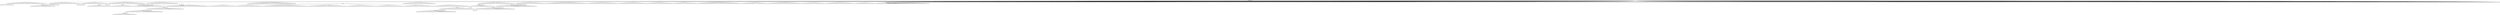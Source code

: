 digraph g {
	"54" -> "55";
	"55" [label="8"];
	"50" -> "51";
	"51" [color=indianred1, style=filled, label="7"];
	"49" -> "50";
	"50" [label="19"];
	"49" -> "52";
	"52" [label="35"];
	"46" -> "47";
	"47" [label="6"];
	"44" -> "45";
	"45" [color=indianred1, style=filled, label="46"];
	"43" -> "44";
	"44" [label="27"];
	"40" -> "41";
	"41" [color=indianred1, style=filled, label="16"];
	"39" -> "40";
	"40" [label="17"];
	"39" -> "42";
	"42" [label="5"];
	"37" -> "38";
	"38" [color=indianred1, style=filled, label="49"];
	"36" -> "37";
	"37" [label="48"];
	"28" -> "29";
	"29" [color=indianred1, style=filled, label="2"];
	"27" -> "28";
	"28" [label="22"];
	"26" -> "27";
	"27" [color=indianred1, style=filled, label="47"];
	"25" -> "26";
	"26" [label="2"];
	"24" -> "25";
	"25" [color=indianred1, style=filled, label="12"];
	"23" -> "24";
	"24" [label="47"];
	"19" -> "20";
	"20" [label="9"];
	"19" -> "21";
	"21" [label="38"];
	"19" -> "22";
	"22" [label="42"];
	"19" -> "23";
	"23" [label="12"];
	"19" -> "30";
	"30" [label="14"];
	"19" -> "31";
	"31" [label="25"];
	"19" -> "32";
	"32" [label="50"];
	"19" -> "33";
	"33" [label="3"];
	"19" -> "34";
	"34" [label="24"];
	"18" -> "19";
	"19" [color=indianred1, style=filled, label="29"];
	"16" -> "17";
	"17" [color=indianred1, style=filled, label="32"];
	"15" -> "16";
	"16" [label="18"];
	"14" -> "15";
	"15" [color=indianred1, style=filled, label="26"];
	"13" -> "14";
	"14" [label="32"];
	"12" -> "13";
	"13" [color=indianred1, style=filled, label="37"];
	"11" -> "12";
	"12" [label="26"];
	"6" -> "7";
	"7" [label="13"];
	"5" -> "6";
	"6" [color=indianred1, style=filled, label="45"];
	"4" -> "5";
	"5" [label="4"];
	"4" -> "8";
	"8" [label="34"];
	"3" -> "4";
	"4" [color=indianred1, style=filled, label="33"];
	"2" -> "3";
	"3" [label="45"];
	"2" -> "9";
	"9" [label="20"];
	"0" -> "1";
	"1" [label="11"];
	"0" -> "2";
	"2" [label="33"];
	"0" -> "10";
	"10" [label="1"];
	"0" -> "11";
	"11" [label="37"];
	"0" -> "18";
	"18" [label="29"];
	"0" -> "35";
	"35" [label="43"];
	"0" -> "36";
	"36" [label="49"];
	"0" -> "39";
	"39" [label="16"];
	"0" -> "43";
	"43" [label="46"];
	"0" -> "46";
	"46" [label="31"];
	"0" -> "48";
	"48" [label="28"];
	"0" -> "49";
	"49" [label="7"];
	"0" -> "53";
	"53" [label="23"];
	"0" -> "54";
	"54" [label="36"];
	"0" -> "56";
	"56" [label="39"];
	"0" -> "57";
	"57" [label="44"];
	"0" -> "58";
	"58" [label="40"];
	"0" -> "59";
	"59" [label="10"];
	"0" -> "60";
	"60" [label="30"];
	"0" -> "61";
	"61" [label="21"];
	"0" -> "62";
	"62" [label="41"];
	"0" -> "63";
	"63" [label="15"];
	"0" [label="germline"];
	"0" -> "cell1";
	"cell1" [shape=box];
	"0" -> "cell2";
	"cell2" [shape=box];
	"27" -> "cell3";
	"cell3" [shape=box];
	"0" -> "cell4";
	"cell4" [shape=box];
	"51" -> "cell5";
	"cell5" [shape=box];
	"38" -> "cell6";
	"cell6" [shape=box];
	"0" -> "cell7";
	"cell7" [shape=box];
	"54" -> "cell8";
	"cell8" [shape=box];
	"31" -> "cell9";
	"cell9" [shape=box];
	"58" -> "cell10";
	"cell10" [shape=box];
	"0" -> "cell11";
	"cell11" [shape=box];
	"0" -> "cell12";
	"cell12" [shape=box];
	"34" -> "cell13";
	"cell13" [shape=box];
	"0" -> "cell14";
	"cell14" [shape=box];
	"0" -> "cell15";
	"cell15" [shape=box];
	"21" -> "cell16";
	"cell16" [shape=box];
	"56" -> "cell17";
	"cell17" [shape=box];
	"21" -> "cell18";
	"cell18" [shape=box];
	"42" -> "cell19";
	"cell19" [shape=box];
	"0" -> "cell20";
	"cell20" [shape=box];
	"0" -> "cell21";
	"cell21" [shape=box];
	"27" -> "cell22";
	"cell22" [shape=box];
	"34" -> "cell23";
	"cell23" [shape=box];
	"62" -> "cell24";
	"cell24" [shape=box];
	"6" -> "cell25";
	"cell25" [shape=box];
	"4" -> "cell26";
	"cell26" [shape=box];
	"15" -> "cell27";
	"cell27" [shape=box];
	"0" -> "cell28";
	"cell28" [shape=box];
	"0" -> "cell29";
	"cell29" [shape=box];
	"0" -> "cell30";
	"cell30" [shape=box];
	"0" -> "cell31";
	"cell31" [shape=box];
	"0" -> "cell32";
	"cell32" [shape=box];
	"0" -> "cell33";
	"cell33" [shape=box];
	"44" -> "cell34";
	"cell34" [shape=box];
	"1" -> "cell35";
	"cell35" [shape=box];
	"0" -> "cell36";
	"cell36" [shape=box];
	"13" -> "cell37";
	"cell37" [shape=box];
	"0" -> "cell38";
	"cell38" [shape=box];
	"0" -> "cell39";
	"cell39" [shape=box];
	"0" -> "cell40";
	"cell40" [shape=box];
	"0" -> "cell41";
	"cell41" [shape=box];
	"4" -> "cell42";
	"cell42" [shape=box];
	"23" -> "cell43";
	"cell43" [shape=box];
	"56" -> "cell44";
	"cell44" [shape=box];
	"41" -> "cell45";
	"cell45" [shape=box];
	"0" -> "cell46";
	"cell46" [shape=box];
	"46" -> "cell47";
	"cell47" [shape=box];
	"0" -> "cell48";
	"cell48" [shape=box];
	"39" -> "cell49";
	"cell49" [shape=box];
	"63" -> "cell50";
	"cell50" [shape=box];
	"0" -> "cell51";
	"cell51" [shape=box];
	"22" -> "cell52";
	"cell52" [shape=box];
	"59" -> "cell53";
	"cell53" [shape=box];
	"0" -> "cell54";
	"cell54" [shape=box];
	"0" -> "cell55";
	"cell55" [shape=box];
	"0" -> "cell56";
	"cell56" [shape=box];
	"0" -> "cell57";
	"cell57" [shape=box];
	"32" -> "cell58";
	"cell58" [shape=box];
	"0" -> "cell59";
	"cell59" [shape=box];
	"38" -> "cell60";
	"cell60" [shape=box];
	"53" -> "cell61";
	"cell61" [shape=box];
	"58" -> "cell62";
	"cell62" [shape=box];
	"6" -> "cell63";
	"cell63" [shape=box];
	"0" -> "cell64";
	"cell64" [shape=box];
	"30" -> "cell65";
	"cell65" [shape=box];
	"62" -> "cell66";
	"cell66" [shape=box];
	"0" -> "cell67";
	"cell67" [shape=box];
	"0" -> "cell68";
	"cell68" [shape=box];
	"0" -> "cell69";
	"cell69" [shape=box];
	"0" -> "cell70";
	"cell70" [shape=box];
	"39" -> "cell71";
	"cell71" [shape=box];
	"50" -> "cell72";
	"cell72" [shape=box];
	"0" -> "cell73";
	"cell73" [shape=box];
	"0" -> "cell74";
	"cell74" [shape=box];
	"0" -> "cell75";
	"cell75" [shape=box];
	"23" -> "cell76";
	"cell76" [shape=box];
	"13" -> "cell77";
	"cell77" [shape=box];
	"32" -> "cell78";
	"cell78" [shape=box];
	"1" -> "cell79";
	"cell79" [shape=box];
	"0" -> "cell80";
	"cell80" [shape=box];
	"0" -> "cell81";
	"cell81" [shape=box];
	"10" -> "cell82";
	"cell82" [shape=box];
	"0" -> "cell83";
	"cell83" [shape=box];
	"63" -> "cell84";
	"cell84" [shape=box];
	"0" -> "cell85";
	"cell85" [shape=box];
	"0" -> "cell86";
	"cell86" [shape=box];
	"58" -> "cell87";
	"cell87" [shape=box];
	"18" -> "cell88";
	"cell88" [shape=box];
	"4" -> "cell89";
	"cell89" [shape=box];
	"0" -> "cell90";
	"cell90" [shape=box];
	"0" -> "cell91";
	"cell91" [shape=box];
	"46" -> "cell92";
	"cell92" [shape=box];
	"0" -> "cell93";
	"cell93" [shape=box];
	"0" -> "cell94";
	"cell94" [shape=box];
	"0" -> "cell95";
	"cell95" [shape=box];
	"36" -> "cell96";
	"cell96" [shape=box];
	"0" -> "cell97";
	"cell97" [shape=box];
	"27" -> "cell98";
	"cell98" [shape=box];
	"57" -> "cell99";
	"cell99" [shape=box];
	"29" -> "cell100";
	"cell100" [shape=box];
	"49" -> "cell101";
	"cell101" [shape=box];
	"1" -> "cell102";
	"cell102" [shape=box];
	"18" -> "cell103";
	"cell103" [shape=box];
	"23" -> "cell104";
	"cell104" [shape=box];
	"0" -> "cell105";
	"cell105" [shape=box];
	"6" -> "cell106";
	"cell106" [shape=box];
	"6" -> "cell107";
	"cell107" [shape=box];
	"0" -> "cell108";
	"cell108" [shape=box];
	"0" -> "cell109";
	"cell109" [shape=box];
	"56" -> "cell110";
	"cell110" [shape=box];
	"0" -> "cell111";
	"cell111" [shape=box];
	"0" -> "cell112";
	"cell112" [shape=box];
	"58" -> "cell113";
	"cell113" [shape=box];
	"0" -> "cell114";
	"cell114" [shape=box];
	"0" -> "cell115";
	"cell115" [shape=box];
	"0" -> "cell116";
	"cell116" [shape=box];
	"0" -> "cell117";
	"cell117" [shape=box];
	"41" -> "cell118";
	"cell118" [shape=box];
	"0" -> "cell119";
	"cell119" [shape=box];
	"0" -> "cell120";
	"cell120" [shape=box];
	"41" -> "cell121";
	"cell121" [shape=box];
	"58" -> "cell122";
	"cell122" [shape=box];
	"26" -> "cell123";
	"cell123" [shape=box];
	"2" -> "cell124";
	"cell124" [shape=box];
	"31" -> "cell125";
	"cell125" [shape=box];
	"22" -> "cell126";
	"cell126" [shape=box];
	"0" -> "cell127";
	"cell127" [shape=box];
	"54" -> "cell128";
	"cell128" [shape=box];
	"54" -> "cell129";
	"cell129" [shape=box];
	"54" -> "cell130";
	"cell130" [shape=box];
	"0" -> "cell131";
	"cell131" [shape=box];
	"45" -> "cell132";
	"cell132" [shape=box];
	"32" -> "cell133";
	"cell133" [shape=box];
	"13" -> "cell134";
	"cell134" [shape=box];
	"0" -> "cell135";
	"cell135" [shape=box];
	"18" -> "cell136";
	"cell136" [shape=box];
	"53" -> "cell137";
	"cell137" [shape=box];
	"43" -> "cell138";
	"cell138" [shape=box];
	"0" -> "cell139";
	"cell139" [shape=box];
	"38" -> "cell140";
	"cell140" [shape=box];
	"25" -> "cell141";
	"cell141" [shape=box];
	"11" -> "cell142";
	"cell142" [shape=box];
	"0" -> "cell143";
	"cell143" [shape=box];
	"0" -> "cell144";
	"cell144" [shape=box];
	"0" -> "cell145";
	"cell145" [shape=box];
	"0" -> "cell146";
	"cell146" [shape=box];
	"0" -> "cell147";
	"cell147" [shape=box];
	"0" -> "cell148";
	"cell148" [shape=box];
	"0" -> "cell149";
	"cell149" [shape=box];
	"46" -> "cell150";
	"cell150" [shape=box];
	"0" -> "cell151";
	"cell151" [shape=box];
	"35" -> "cell152";
	"cell152" [shape=box];
	"54" -> "cell153";
	"cell153" [shape=box];
	"45" -> "cell154";
	"cell154" [shape=box];
	"0" -> "cell155";
	"cell155" [shape=box];
	"26" -> "cell156";
	"cell156" [shape=box];
	"43" -> "cell157";
	"cell157" [shape=box];
	"23" -> "cell158";
	"cell158" [shape=box];
	"32" -> "cell159";
	"cell159" [shape=box];
	"0" -> "cell160";
	"cell160" [shape=box];
	"54" -> "cell161";
	"cell161" [shape=box];
	"6" -> "cell162";
	"cell162" [shape=box];
	"0" -> "cell163";
	"cell163" [shape=box];
	"0" -> "cell164";
	"cell164" [shape=box];
	"22" -> "cell165";
	"cell165" [shape=box];
	"0" -> "cell166";
	"cell166" [shape=box];
	"40" -> "cell167";
	"cell167" [shape=box];
	"0" -> "cell168";
	"cell168" [shape=box];
	"55" -> "cell169";
	"cell169" [shape=box];
	"0" -> "cell170";
	"cell170" [shape=box];
	"0" -> "cell171";
	"cell171" [shape=box];
	"22" -> "cell172";
	"cell172" [shape=box];
	"35" -> "cell173";
	"cell173" [shape=box];
	"51" -> "cell174";
	"cell174" [shape=box];
	"49" -> "cell175";
	"cell175" [shape=box];
	"0" -> "cell176";
	"cell176" [shape=box];
	"0" -> "cell177";
	"cell177" [shape=box];
	"60" -> "cell178";
	"cell178" [shape=box];
	"0" -> "cell179";
	"cell179" [shape=box];
	"0" -> "cell180";
	"cell180" [shape=box];
	"60" -> "cell181";
	"cell181" [shape=box];
	"31" -> "cell182";
	"cell182" [shape=box];
	"62" -> "cell183";
	"cell183" [shape=box];
	"62" -> "cell184";
	"cell184" [shape=box];
	"56" -> "cell185";
	"cell185" [shape=box];
	"0" -> "cell186";
	"cell186" [shape=box];
	"29" -> "cell187";
	"cell187" [shape=box];
	"4" -> "cell188";
	"cell188" [shape=box];
	"52" -> "cell189";
	"cell189" [shape=box];
	"63" -> "cell190";
	"cell190" [shape=box];
	"36" -> "cell191";
	"cell191" [shape=box];
	"0" -> "cell192";
	"cell192" [shape=box];
	"0" -> "cell193";
	"cell193" [shape=box];
	"0" -> "cell194";
	"cell194" [shape=box];
	"0" -> "cell195";
	"cell195" [shape=box];
	"43" -> "cell196";
	"cell196" [shape=box];
	"0" -> "cell197";
	"cell197" [shape=box];
	"0" -> "cell198";
	"cell198" [shape=box];
	"52" -> "cell199";
	"cell199" [shape=box];
	"0" -> "cell200";
	"cell200" [shape=box];
	"0" -> "cell201";
	"cell201" [shape=box];
	"41" -> "cell202";
	"cell202" [shape=box];
	"0" -> "cell203";
	"cell203" [shape=box];
	"0" -> "cell204";
	"cell204" [shape=box];
	"34" -> "cell205";
	"cell205" [shape=box];
	"0" -> "cell206";
	"cell206" [shape=box];
	"0" -> "cell207";
	"cell207" [shape=box];
	"0" -> "cell208";
	"cell208" [shape=box];
	"0" -> "cell209";
	"cell209" [shape=box];
	"63" -> "cell210";
	"cell210" [shape=box];
	"52" -> "cell211";
	"cell211" [shape=box];
	"0" -> "cell212";
	"cell212" [shape=box];
	"20" -> "cell213";
	"cell213" [shape=box];
	"0" -> "cell214";
	"cell214" [shape=box];
	"30" -> "cell215";
	"cell215" [shape=box];
	"0" -> "cell216";
	"cell216" [shape=box];
	"4" -> "cell217";
	"cell217" [shape=box];
	"10" -> "cell218";
	"cell218" [shape=box];
	"0" -> "cell219";
	"cell219" [shape=box];
	"34" -> "cell220";
	"cell220" [shape=box];
	"16" -> "cell221";
	"cell221" [shape=box];
	"0" -> "cell222";
	"cell222" [shape=box];
	"0" -> "cell223";
	"cell223" [shape=box];
	"4" -> "cell224";
	"cell224" [shape=box];
	"0" -> "cell225";
	"cell225" [shape=box];
	"0" -> "cell226";
	"cell226" [shape=box];
	"0" -> "cell227";
	"cell227" [shape=box];
	"0" -> "cell228";
	"cell228" [shape=box];
	"0" -> "cell229";
	"cell229" [shape=box];
	"0" -> "cell230";
	"cell230" [shape=box];
	"0" -> "cell231";
	"cell231" [shape=box];
	"0" -> "cell232";
	"cell232" [shape=box];
	"0" -> "cell233";
	"cell233" [shape=box];
	"6" -> "cell234";
	"cell234" [shape=box];
	"16" -> "cell235";
	"cell235" [shape=box];
	"30" -> "cell236";
	"cell236" [shape=box];
	"0" -> "cell237";
	"cell237" [shape=box];
	"18" -> "cell238";
	"cell238" [shape=box];
	"0" -> "cell239";
	"cell239" [shape=box];
	"0" -> "cell240";
	"cell240" [shape=box];
	"0" -> "cell241";
	"cell241" [shape=box];
	"0" -> "cell242";
	"cell242" [shape=box];
	"26" -> "cell243";
	"cell243" [shape=box];
	"0" -> "cell244";
	"cell244" [shape=box];
	"0" -> "cell245";
	"cell245" [shape=box];
	"6" -> "cell246";
	"cell246" [shape=box];
	"0" -> "cell247";
	"cell247" [shape=box];
	"0" -> "cell248";
	"cell248" [shape=box];
	"10" -> "cell249";
	"cell249" [shape=box];
	"31" -> "cell250";
	"cell250" [shape=box];
	"46" -> "cell251";
	"cell251" [shape=box];
	"0" -> "cell252";
	"cell252" [shape=box];
	"33" -> "cell253";
	"cell253" [shape=box];
	"0" -> "cell254";
	"cell254" [shape=box];
	"0" -> "cell255";
	"cell255" [shape=box];
	"0" -> "cell256";
	"cell256" [shape=box];
	"4" -> "cell257";
	"cell257" [shape=box];
	"55" -> "cell258";
	"cell258" [shape=box];
	"20" -> "cell259";
	"cell259" [shape=box];
	"0" -> "cell260";
	"cell260" [shape=box];
	"0" -> "cell261";
	"cell261" [shape=box];
	"23" -> "cell262";
	"cell262" [shape=box];
	"0" -> "cell263";
	"cell263" [shape=box];
	"49" -> "cell264";
	"cell264" [shape=box];
	"26" -> "cell265";
	"cell265" [shape=box];
	"0" -> "cell266";
	"cell266" [shape=box];
	"29" -> "cell267";
	"cell267" [shape=box];
	"62" -> "cell268";
	"cell268" [shape=box];
	"17" -> "cell269";
	"cell269" [shape=box];
	"30" -> "cell270";
	"cell270" [shape=box];
	"58" -> "cell271";
	"cell271" [shape=box];
	"20" -> "cell272";
	"cell272" [shape=box];
	"32" -> "cell273";
	"cell273" [shape=box];
	"36" -> "cell274";
	"cell274" [shape=box];
	"0" -> "cell275";
	"cell275" [shape=box];
	"0" -> "cell276";
	"cell276" [shape=box];
	"0" -> "cell277";
	"cell277" [shape=box];
	"1" -> "cell278";
	"cell278" [shape=box];
	"25" -> "cell279";
	"cell279" [shape=box];
	"0" -> "cell280";
	"cell280" [shape=box];
	"0" -> "cell281";
	"cell281" [shape=box];
	"0" -> "cell282";
	"cell282" [shape=box];
	"53" -> "cell283";
	"cell283" [shape=box];
	"30" -> "cell284";
	"cell284" [shape=box];
	"0" -> "cell285";
	"cell285" [shape=box];
	"0" -> "cell286";
	"cell286" [shape=box];
	"0" -> "cell287";
	"cell287" [shape=box];
	"38" -> "cell288";
	"cell288" [shape=box];
	"0" -> "cell289";
	"cell289" [shape=box];
	"36" -> "cell290";
	"cell290" [shape=box];
	"0" -> "cell291";
	"cell291" [shape=box];
	"21" -> "cell292";
	"cell292" [shape=box];
	"0" -> "cell293";
	"cell293" [shape=box];
	"0" -> "cell294";
	"cell294" [shape=box];
	"25" -> "cell295";
	"cell295" [shape=box];
	"6" -> "cell296";
	"cell296" [shape=box];
	"0" -> "cell297";
	"cell297" [shape=box];
	"0" -> "cell298";
	"cell298" [shape=box];
	"0" -> "cell299";
	"cell299" [shape=box];
	"62" -> "cell300";
	"cell300" [shape=box];
	"0" -> "cell301";
	"cell301" [shape=box];
	"44" -> "cell302";
	"cell302" [shape=box];
	"46" -> "cell303";
	"cell303" [shape=box];
	"22" -> "cell304";
	"cell304" [shape=box];
	"22" -> "cell305";
	"cell305" [shape=box];
	"22" -> "cell306";
	"cell306" [shape=box];
	"0" -> "cell307";
	"cell307" [shape=box];
	"0" -> "cell308";
	"cell308" [shape=box];
	"0" -> "cell309";
	"cell309" [shape=box];
	"0" -> "cell310";
	"cell310" [shape=box];
	"30" -> "cell311";
	"cell311" [shape=box];
	"0" -> "cell312";
	"cell312" [shape=box];
	"0" -> "cell313";
	"cell313" [shape=box];
	"0" -> "cell314";
	"cell314" [shape=box];
	"0" -> "cell315";
	"cell315" [shape=box];
	"0" -> "cell316";
	"cell316" [shape=box];
	"0" -> "cell317";
	"cell317" [shape=box];
	"48" -> "cell318";
	"cell318" [shape=box];
	"0" -> "cell319";
	"cell319" [shape=box];
	"0" -> "cell320";
	"cell320" [shape=box];
	"21" -> "cell321";
	"cell321" [shape=box];
	"0" -> "cell322";
	"cell322" [shape=box];
	"63" -> "cell323";
	"cell323" [shape=box];
	"59" -> "cell324";
	"cell324" [shape=box];
	"30" -> "cell325";
	"cell325" [shape=box];
	"0" -> "cell326";
	"cell326" [shape=box];
	"45" -> "cell327";
	"cell327" [shape=box];
	"0" -> "cell328";
	"cell328" [shape=box];
	"0" -> "cell329";
	"cell329" [shape=box];
	"45" -> "cell330";
	"cell330" [shape=box];
	"25" -> "cell331";
	"cell331" [shape=box];
	"0" -> "cell332";
	"cell332" [shape=box];
	"0" -> "cell333";
	"cell333" [shape=box];
	"0" -> "cell334";
	"cell334" [shape=box];
	"0" -> "cell335";
	"cell335" [shape=box];
	"0" -> "cell336";
	"cell336" [shape=box];
	"54" -> "cell337";
	"cell337" [shape=box];
	"34" -> "cell338";
	"cell338" [shape=box];
	"7" -> "cell339";
	"cell339" [shape=box];
	"27" -> "cell340";
	"cell340" [shape=box];
	"33" -> "cell341";
	"cell341" [shape=box];
	"16" -> "cell342";
	"cell342" [shape=box];
	"57" -> "cell343";
	"cell343" [shape=box];
	"0" -> "cell344";
	"cell344" [shape=box];
	"0" -> "cell345";
	"cell345" [shape=box];
	"56" -> "cell346";
	"cell346" [shape=box];
	"1" -> "cell347";
	"cell347" [shape=box];
	"36" -> "cell348";
	"cell348" [shape=box];
	"0" -> "cell349";
	"cell349" [shape=box];
	"0" -> "cell350";
	"cell350" [shape=box];
	"53" -> "cell351";
	"cell351" [shape=box];
	"21" -> "cell352";
	"cell352" [shape=box];
	"43" -> "cell353";
	"cell353" [shape=box];
	"18" -> "cell354";
	"cell354" [shape=box];
	"56" -> "cell355";
	"cell355" [shape=box];
	"0" -> "cell356";
	"cell356" [shape=box];
	"0" -> "cell357";
	"cell357" [shape=box];
	"0" -> "cell358";
	"cell358" [shape=box];
	"0" -> "cell359";
	"cell359" [shape=box];
	"17" -> "cell360";
	"cell360" [shape=box];
	"0" -> "cell361";
	"cell361" [shape=box];
	"23" -> "cell362";
	"cell362" [shape=box];
	"31" -> "cell363";
	"cell363" [shape=box];
	"0" -> "cell364";
	"cell364" [shape=box];
	"52" -> "cell365";
	"cell365" [shape=box];
	"34" -> "cell366";
	"cell366" [shape=box];
	"53" -> "cell367";
	"cell367" [shape=box];
	"2" -> "cell368";
	"cell368" [shape=box];
	"0" -> "cell369";
	"cell369" [shape=box];
	"0" -> "cell370";
	"cell370" [shape=box];
	"49" -> "cell371";
	"cell371" [shape=box];
	"0" -> "cell372";
	"cell372" [shape=box];
	"49" -> "cell373";
	"cell373" [shape=box];
	"0" -> "cell374";
	"cell374" [shape=box];
	"0" -> "cell375";
	"cell375" [shape=box];
	"0" -> "cell376";
	"cell376" [shape=box];
	"18" -> "cell377";
	"cell377" [shape=box];
	"0" -> "cell378";
	"cell378" [shape=box];
	"0" -> "cell379";
	"cell379" [shape=box];
	"0" -> "cell380";
	"cell380" [shape=box];
	"20" -> "cell381";
	"cell381" [shape=box];
	"0" -> "cell382";
	"cell382" [shape=box];
	"47" -> "cell383";
	"cell383" [shape=box];
	"0" -> "cell384";
	"cell384" [shape=box];
	"53" -> "cell385";
	"cell385" [shape=box];
	"0" -> "cell386";
	"cell386" [shape=box];
	"0" -> "cell387";
	"cell387" [shape=box];
	"0" -> "cell388";
	"cell388" [shape=box];
	"0" -> "cell389";
	"cell389" [shape=box];
	"43" -> "cell390";
	"cell390" [shape=box];
	"6" -> "cell391";
	"cell391" [shape=box];
	"11" -> "cell392";
	"cell392" [shape=box];
	"46" -> "cell393";
	"cell393" [shape=box];
	"41" -> "cell394";
	"cell394" [shape=box];
	"0" -> "cell395";
	"cell395" [shape=box];
	"57" -> "cell396";
	"cell396" [shape=box];
	"0" -> "cell397";
	"cell397" [shape=box];
	"1" -> "cell398";
	"cell398" [shape=box];
	"0" -> "cell399";
	"cell399" [shape=box];
	"11" -> "cell400";
	"cell400" [shape=box];
	"17" -> "cell401";
	"cell401" [shape=box];
	"0" -> "cell402";
	"cell402" [shape=box];
	"17" -> "cell403";
	"cell403" [shape=box];
	"29" -> "cell404";
	"cell404" [shape=box];
	"60" -> "cell405";
	"cell405" [shape=box];
	"0" -> "cell406";
	"cell406" [shape=box];
	"20" -> "cell407";
	"cell407" [shape=box];
	"36" -> "cell408";
	"cell408" [shape=box];
	"0" -> "cell409";
	"cell409" [shape=box];
	"0" -> "cell410";
	"cell410" [shape=box];
	"0" -> "cell411";
	"cell411" [shape=box];
	"0" -> "cell412";
	"cell412" [shape=box];
	"0" -> "cell413";
	"cell413" [shape=box];
	"0" -> "cell414";
	"cell414" [shape=box];
	"42" -> "cell415";
	"cell415" [shape=box];
	"0" -> "cell416";
	"cell416" [shape=box];
	"48" -> "cell417";
	"cell417" [shape=box];
	"61" -> "cell418";
	"cell418" [shape=box];
	"0" -> "cell419";
	"cell419" [shape=box];
	"10" -> "cell420";
	"cell420" [shape=box];
	"20" -> "cell421";
	"cell421" [shape=box];
	"0" -> "cell422";
	"cell422" [shape=box];
	"0" -> "cell423";
	"cell423" [shape=box];
	"27" -> "cell424";
	"cell424" [shape=box];
	"23" -> "cell425";
	"cell425" [shape=box];
	"0" -> "cell426";
	"cell426" [shape=box];
	"0" -> "cell427";
	"cell427" [shape=box];
	"0" -> "cell428";
	"cell428" [shape=box];
	"37" -> "cell429";
	"cell429" [shape=box];
	"43" -> "cell430";
	"cell430" [shape=box];
	"30" -> "cell431";
	"cell431" [shape=box];
	"23" -> "cell432";
	"cell432" [shape=box];
	"54" -> "cell433";
	"cell433" [shape=box];
	"0" -> "cell434";
	"cell434" [shape=box];
	"0" -> "cell435";
	"cell435" [shape=box];
	"0" -> "cell436";
	"cell436" [shape=box];
	"0" -> "cell437";
	"cell437" [shape=box];
	"41" -> "cell438";
	"cell438" [shape=box];
	"16" -> "cell439";
	"cell439" [shape=box];
	"6" -> "cell440";
	"cell440" [shape=box];
	"0" -> "cell441";
	"cell441" [shape=box];
	"21" -> "cell442";
	"cell442" [shape=box];
	"39" -> "cell443";
	"cell443" [shape=box];
	"0" -> "cell444";
	"cell444" [shape=box];
	"10" -> "cell445";
	"cell445" [shape=box];
	"61" -> "cell446";
	"cell446" [shape=box];
	"0" -> "cell447";
	"cell447" [shape=box];
	"0" -> "cell448";
	"cell448" [shape=box];
	"0" -> "cell449";
	"cell449" [shape=box];
	"0" -> "cell450";
	"cell450" [shape=box];
	"0" -> "cell451";
	"cell451" [shape=box];
	"0" -> "cell452";
	"cell452" [shape=box];
	"0" -> "cell453";
	"cell453" [shape=box];
	"7" -> "cell454";
	"cell454" [shape=box];
	"0" -> "cell455";
	"cell455" [shape=box];
	"8" -> "cell456";
	"cell456" [shape=box];
	"25" -> "cell457";
	"cell457" [shape=box];
	"0" -> "cell458";
	"cell458" [shape=box];
	"0" -> "cell459";
	"cell459" [shape=box];
	"10" -> "cell460";
	"cell460" [shape=box];
	"0" -> "cell461";
	"cell461" [shape=box];
	"62" -> "cell462";
	"cell462" [shape=box];
	"0" -> "cell463";
	"cell463" [shape=box];
	"0" -> "cell464";
	"cell464" [shape=box];
	"0" -> "cell465";
	"cell465" [shape=box];
	"0" -> "cell466";
	"cell466" [shape=box];
	"33" -> "cell467";
	"cell467" [shape=box];
	"33" -> "cell468";
	"cell468" [shape=box];
	"30" -> "cell469";
	"cell469" [shape=box];
	"0" -> "cell470";
	"cell470" [shape=box];
	"0" -> "cell471";
	"cell471" [shape=box];
	"0" -> "cell472";
	"cell472" [shape=box];
	"43" -> "cell473";
	"cell473" [shape=box];
	"0" -> "cell474";
	"cell474" [shape=box];
	"0" -> "cell475";
	"cell475" [shape=box];
	"0" -> "cell476";
	"cell476" [shape=box];
	"55" -> "cell477";
	"cell477" [shape=box];
	"0" -> "cell478";
	"cell478" [shape=box];
	"41" -> "cell479";
	"cell479" [shape=box];
	"0" -> "cell480";
	"cell480" [shape=box];
	"0" -> "cell481";
	"cell481" [shape=box];
	"0" -> "cell482";
	"cell482" [shape=box];
	"0" -> "cell483";
	"cell483" [shape=box];
	"10" -> "cell484";
	"cell484" [shape=box];
	"0" -> "cell485";
	"cell485" [shape=box];
	"0" -> "cell486";
	"cell486" [shape=box];
	"57" -> "cell487";
	"cell487" [shape=box];
	"31" -> "cell488";
	"cell488" [shape=box];
	"0" -> "cell489";
	"cell489" [shape=box];
	"39" -> "cell490";
	"cell490" [shape=box];
	"49" -> "cell491";
	"cell491" [shape=box];
	"0" -> "cell492";
	"cell492" [shape=box];
	"4" -> "cell493";
	"cell493" [shape=box];
	"0" -> "cell494";
	"cell494" [shape=box];
	"17" -> "cell495";
	"cell495" [shape=box];
	"0" -> "cell496";
	"cell496" [shape=box];
	"0" -> "cell497";
	"cell497" [shape=box];
	"0" -> "cell498";
	"cell498" [shape=box];
	"33" -> "cell499";
	"cell499" [shape=box];
	"0" -> "cell500";
	"cell500" [shape=box];
	"62" -> "cell501";
	"cell501" [shape=box];
	"0" -> "cell502";
	"cell502" [shape=box];
	"0" -> "cell503";
	"cell503" [shape=box];
	"0" -> "cell504";
	"cell504" [shape=box];
	"29" -> "cell505";
	"cell505" [shape=box];
	"0" -> "cell506";
	"cell506" [shape=box];
	"0" -> "cell507";
	"cell507" [shape=box];
	"0" -> "cell508";
	"cell508" [shape=box];
	"31" -> "cell509";
	"cell509" [shape=box];
	"0" -> "cell510";
	"cell510" [shape=box];
	"59" -> "cell511";
	"cell511" [shape=box];
	"0" -> "cell512";
	"cell512" [shape=box];
	"0" -> "cell513";
	"cell513" [shape=box];
	"0" -> "cell514";
	"cell514" [shape=box];
	"36" -> "cell515";
	"cell515" [shape=box];
	"0" -> "cell516";
	"cell516" [shape=box];
	"25" -> "cell517";
	"cell517" [shape=box];
	"22" -> "cell518";
	"cell518" [shape=box];
	"0" -> "cell519";
	"cell519" [shape=box];
	"56" -> "cell520";
	"cell520" [shape=box];
	"25" -> "cell521";
	"cell521" [shape=box];
	"0" -> "cell522";
	"cell522" [shape=box];
	"0" -> "cell523";
	"cell523" [shape=box];
	"0" -> "cell524";
	"cell524" [shape=box];
	"62" -> "cell525";
	"cell525" [shape=box];
	"51" -> "cell526";
	"cell526" [shape=box];
	"30" -> "cell527";
	"cell527" [shape=box];
	"1" -> "cell528";
	"cell528" [shape=box];
	"25" -> "cell529";
	"cell529" [shape=box];
	"46" -> "cell530";
	"cell530" [shape=box];
	"61" -> "cell531";
	"cell531" [shape=box];
	"0" -> "cell532";
	"cell532" [shape=box];
	"0" -> "cell533";
	"cell533" [shape=box];
	"61" -> "cell534";
	"cell534" [shape=box];
	"51" -> "cell535";
	"cell535" [shape=box];
	"1" -> "cell536";
	"cell536" [shape=box];
	"2" -> "cell537";
	"cell537" [shape=box];
	"60" -> "cell538";
	"cell538" [shape=box];
	"0" -> "cell539";
	"cell539" [shape=box];
	"0" -> "cell540";
	"cell540" [shape=box];
	"0" -> "cell541";
	"cell541" [shape=box];
	"0" -> "cell542";
	"cell542" [shape=box];
	"20" -> "cell543";
	"cell543" [shape=box];
	"56" -> "cell544";
	"cell544" [shape=box];
	"0" -> "cell545";
	"cell545" [shape=box];
	"0" -> "cell546";
	"cell546" [shape=box];
	"51" -> "cell547";
	"cell547" [shape=box];
	"57" -> "cell548";
	"cell548" [shape=box];
	"20" -> "cell549";
	"cell549" [shape=box];
	"0" -> "cell550";
	"cell550" [shape=box];
	"0" -> "cell551";
	"cell551" [shape=box];
	"0" -> "cell552";
	"cell552" [shape=box];
	"0" -> "cell553";
	"cell553" [shape=box];
	"49" -> "cell554";
	"cell554" [shape=box];
	"0" -> "cell555";
	"cell555" [shape=box];
	"0" -> "cell556";
	"cell556" [shape=box];
	"0" -> "cell557";
	"cell557" [shape=box];
	"0" -> "cell558";
	"cell558" [shape=box];
	"0" -> "cell559";
	"cell559" [shape=box];
	"0" -> "cell560";
	"cell560" [shape=box];
	"10" -> "cell561";
	"cell561" [shape=box];
	"0" -> "cell562";
	"cell562" [shape=box];
	"15" -> "cell563";
	"cell563" [shape=box];
	"23" -> "cell564";
	"cell564" [shape=box];
	"0" -> "cell565";
	"cell565" [shape=box];
	"0" -> "cell566";
	"cell566" [shape=box];
	"60" -> "cell567";
	"cell567" [shape=box];
	"21" -> "cell568";
	"cell568" [shape=box];
	"13" -> "cell569";
	"cell569" [shape=box];
	"0" -> "cell570";
	"cell570" [shape=box];
	"43" -> "cell571";
	"cell571" [shape=box];
	"0" -> "cell572";
	"cell572" [shape=box];
	"0" -> "cell573";
	"cell573" [shape=box];
	"0" -> "cell574";
	"cell574" [shape=box];
	"43" -> "cell575";
	"cell575" [shape=box];
	"54" -> "cell576";
	"cell576" [shape=box];
	"0" -> "cell577";
	"cell577" [shape=box];
	"0" -> "cell578";
	"cell578" [shape=box];
	"2" -> "cell579";
	"cell579" [shape=box];
	"0" -> "cell580";
	"cell580" [shape=box];
	"54" -> "cell581";
	"cell581" [shape=box];
	"0" -> "cell582";
	"cell582" [shape=box];
	"32" -> "cell583";
	"cell583" [shape=box];
	"0" -> "cell584";
	"cell584" [shape=box];
	"35" -> "cell585";
	"cell585" [shape=box];
	"61" -> "cell586";
	"cell586" [shape=box];
	"43" -> "cell587";
	"cell587" [shape=box];
	"15" -> "cell588";
	"cell588" [shape=box];
	"0" -> "cell589";
	"cell589" [shape=box];
	"20" -> "cell590";
	"cell590" [shape=box];
	"0" -> "cell591";
	"cell591" [shape=box];
	"58" -> "cell592";
	"cell592" [shape=box];
	"59" -> "cell593";
	"cell593" [shape=box];
	"0" -> "cell594";
	"cell594" [shape=box];
	"21" -> "cell595";
	"cell595" [shape=box];
	"0" -> "cell596";
	"cell596" [shape=box];
	"36" -> "cell597";
	"cell597" [shape=box];
	"59" -> "cell598";
	"cell598" [shape=box];
	"0" -> "cell599";
	"cell599" [shape=box];
	"62" -> "cell600";
	"cell600" [shape=box];
	"0" -> "cell601";
	"cell601" [shape=box];
	"0" -> "cell602";
	"cell602" [shape=box];
	"13" -> "cell603";
	"cell603" [shape=box];
	"51" -> "cell604";
	"cell604" [shape=box];
	"0" -> "cell605";
	"cell605" [shape=box];
	"12" -> "cell606";
	"cell606" [shape=box];
	"0" -> "cell607";
	"cell607" [shape=box];
	"32" -> "cell608";
	"cell608" [shape=box];
	"35" -> "cell609";
	"cell609" [shape=box];
	"31" -> "cell610";
	"cell610" [shape=box];
	"15" -> "cell611";
	"cell611" [shape=box];
	"1" -> "cell612";
	"cell612" [shape=box];
	"39" -> "cell613";
	"cell613" [shape=box];
	"30" -> "cell614";
	"cell614" [shape=box];
	"0" -> "cell615";
	"cell615" [shape=box];
	"60" -> "cell616";
	"cell616" [shape=box];
	"0" -> "cell617";
	"cell617" [shape=box];
	"0" -> "cell618";
	"cell618" [shape=box];
	"18" -> "cell619";
	"cell619" [shape=box];
	"0" -> "cell620";
	"cell620" [shape=box];
	"0" -> "cell621";
	"cell621" [shape=box];
	"0" -> "cell622";
	"cell622" [shape=box];
	"0" -> "cell623";
	"cell623" [shape=box];
	"13" -> "cell624";
	"cell624" [shape=box];
	"0" -> "cell625";
	"cell625" [shape=box];
	"0" -> "cell626";
	"cell626" [shape=box];
	"0" -> "cell627";
	"cell627" [shape=box];
	"39" -> "cell628";
	"cell628" [shape=box];
	"0" -> "cell629";
	"cell629" [shape=box];
	"0" -> "cell630";
	"cell630" [shape=box];
	"0" -> "cell631";
	"cell631" [shape=box];
	"0" -> "cell632";
	"cell632" [shape=box];
	"58" -> "cell633";
	"cell633" [shape=box];
	"0" -> "cell634";
	"cell634" [shape=box];
	"0" -> "cell635";
	"cell635" [shape=box];
	"0" -> "cell636";
	"cell636" [shape=box];
	"0" -> "cell637";
	"cell637" [shape=box];
	"0" -> "cell638";
	"cell638" [shape=box];
	"61" -> "cell639";
	"cell639" [shape=box];
	"0" -> "cell640";
	"cell640" [shape=box];
	"62" -> "cell641";
	"cell641" [shape=box];
	"39" -> "cell642";
	"cell642" [shape=box];
	"0" -> "cell643";
	"cell643" [shape=box];
	"57" -> "cell644";
	"cell644" [shape=box];
	"0" -> "cell645";
	"cell645" [shape=box];
	"18" -> "cell646";
	"cell646" [shape=box];
	"0" -> "cell647";
	"cell647" [shape=box];
	"46" -> "cell648";
	"cell648" [shape=box];
	"30" -> "cell649";
	"cell649" [shape=box];
	"45" -> "cell650";
	"cell650" [shape=box];
	"26" -> "cell651";
	"cell651" [shape=box];
	"30" -> "cell652";
	"cell652" [shape=box];
	"63" -> "cell653";
	"cell653" [shape=box];
	"0" -> "cell654";
	"cell654" [shape=box];
	"46" -> "cell655";
	"cell655" [shape=box];
	"0" -> "cell656";
	"cell656" [shape=box];
	"1" -> "cell657";
	"cell657" [shape=box];
	"0" -> "cell658";
	"cell658" [shape=box];
	"0" -> "cell659";
	"cell659" [shape=box];
	"62" -> "cell660";
	"cell660" [shape=box];
	"36" -> "cell661";
	"cell661" [shape=box];
	"0" -> "cell662";
	"cell662" [shape=box];
	"22" -> "cell663";
	"cell663" [shape=box];
	"0" -> "cell664";
	"cell664" [shape=box];
	"0" -> "cell665";
	"cell665" [shape=box];
	"36" -> "cell666";
	"cell666" [shape=box];
	"0" -> "cell667";
	"cell667" [shape=box];
	"0" -> "cell668";
	"cell668" [shape=box];
	"13" -> "cell669";
	"cell669" [shape=box];
	"15" -> "cell670";
	"cell670" [shape=box];
	"0" -> "cell671";
	"cell671" [shape=box];
	"59" -> "cell672";
	"cell672" [shape=box];
	"0" -> "cell673";
	"cell673" [shape=box];
	"0" -> "cell674";
	"cell674" [shape=box];
	"0" -> "cell675";
	"cell675" [shape=box];
	"36" -> "cell676";
	"cell676" [shape=box];
	"0" -> "cell677";
	"cell677" [shape=box];
	"0" -> "cell678";
	"cell678" [shape=box];
	"0" -> "cell679";
	"cell679" [shape=box];
	"0" -> "cell680";
	"cell680" [shape=box];
	"0" -> "cell681";
	"cell681" [shape=box];
	"0" -> "cell682";
	"cell682" [shape=box];
	"60" -> "cell683";
	"cell683" [shape=box];
	"0" -> "cell684";
	"cell684" [shape=box];
	"4" -> "cell685";
	"cell685" [shape=box];
	"38" -> "cell686";
	"cell686" [shape=box];
	"16" -> "cell687";
	"cell687" [shape=box];
	"0" -> "cell688";
	"cell688" [shape=box];
	"0" -> "cell689";
	"cell689" [shape=box];
	"11" -> "cell690";
	"cell690" [shape=box];
	"0" -> "cell691";
	"cell691" [shape=box];
	"0" -> "cell692";
	"cell692" [shape=box];
	"49" -> "cell693";
	"cell693" [shape=box];
	"0" -> "cell694";
	"cell694" [shape=box];
	"0" -> "cell695";
	"cell695" [shape=box];
	"30" -> "cell696";
	"cell696" [shape=box];
	"0" -> "cell697";
	"cell697" [shape=box];
	"0" -> "cell698";
	"cell698" [shape=box];
	"0" -> "cell699";
	"cell699" [shape=box];
	"0" -> "cell700";
	"cell700" [shape=box];
	"13" -> "cell701";
	"cell701" [shape=box];
	"0" -> "cell702";
	"cell702" [shape=box];
	"21" -> "cell703";
	"cell703" [shape=box];
	"27" -> "cell704";
	"cell704" [shape=box];
	"13" -> "cell705";
	"cell705" [shape=box];
	"0" -> "cell706";
	"cell706" [shape=box];
	"0" -> "cell707";
	"cell707" [shape=box];
	"0" -> "cell708";
	"cell708" [shape=box];
	"0" -> "cell709";
	"cell709" [shape=box];
	"7" -> "cell710";
	"cell710" [shape=box];
	"0" -> "cell711";
	"cell711" [shape=box];
	"0" -> "cell712";
	"cell712" [shape=box];
	"0" -> "cell713";
	"cell713" [shape=box];
	"0" -> "cell714";
	"cell714" [shape=box];
	"0" -> "cell715";
	"cell715" [shape=box];
	"43" -> "cell716";
	"cell716" [shape=box];
	"0" -> "cell717";
	"cell717" [shape=box];
	"56" -> "cell718";
	"cell718" [shape=box];
	"0" -> "cell719";
	"cell719" [shape=box];
	"46" -> "cell720";
	"cell720" [shape=box];
	"53" -> "cell721";
	"cell721" [shape=box];
	"0" -> "cell722";
	"cell722" [shape=box];
	"41" -> "cell723";
	"cell723" [shape=box];
	"33" -> "cell724";
	"cell724" [shape=box];
	"0" -> "cell725";
	"cell725" [shape=box];
	"11" -> "cell726";
	"cell726" [shape=box];
	"0" -> "cell727";
	"cell727" [shape=box];
	"0" -> "cell728";
	"cell728" [shape=box];
	"6" -> "cell729";
	"cell729" [shape=box];
	"0" -> "cell730";
	"cell730" [shape=box];
	"0" -> "cell731";
	"cell731" [shape=box];
	"0" -> "cell732";
	"cell732" [shape=box];
	"34" -> "cell733";
	"cell733" [shape=box];
	"17" -> "cell734";
	"cell734" [shape=box];
	"23" -> "cell735";
	"cell735" [shape=box];
	"0" -> "cell736";
	"cell736" [shape=box];
	"47" -> "cell737";
	"cell737" [shape=box];
	"0" -> "cell738";
	"cell738" [shape=box];
	"25" -> "cell739";
	"cell739" [shape=box];
	"8" -> "cell740";
	"cell740" [shape=box];
	"17" -> "cell741";
	"cell741" [shape=box];
	"0" -> "cell742";
	"cell742" [shape=box];
	"0" -> "cell743";
	"cell743" [shape=box];
	"48" -> "cell744";
	"cell744" [shape=box];
	"0" -> "cell745";
	"cell745" [shape=box];
	"54" -> "cell746";
	"cell746" [shape=box];
	"0" -> "cell747";
	"cell747" [shape=box];
	"29" -> "cell748";
	"cell748" [shape=box];
	"5" -> "cell749";
	"cell749" [shape=box];
	"0" -> "cell750";
	"cell750" [shape=box];
	"58" -> "cell751";
	"cell751" [shape=box];
	"17" -> "cell752";
	"cell752" [shape=box];
	"0" -> "cell753";
	"cell753" [shape=box];
	"0" -> "cell754";
	"cell754" [shape=box];
	"56" -> "cell755";
	"cell755" [shape=box];
	"0" -> "cell756";
	"cell756" [shape=box];
	"0" -> "cell757";
	"cell757" [shape=box];
	"0" -> "cell758";
	"cell758" [shape=box];
	"8" -> "cell759";
	"cell759" [shape=box];
	"0" -> "cell760";
	"cell760" [shape=box];
	"18" -> "cell761";
	"cell761" [shape=box];
	"0" -> "cell762";
	"cell762" [shape=box];
	"0" -> "cell763";
	"cell763" [shape=box];
	"1" -> "cell764";
	"cell764" [shape=box];
	"0" -> "cell765";
	"cell765" [shape=box];
	"0" -> "cell766";
	"cell766" [shape=box];
	"4" -> "cell767";
	"cell767" [shape=box];
	"34" -> "cell768";
	"cell768" [shape=box];
	"0" -> "cell769";
	"cell769" [shape=box];
	"0" -> "cell770";
	"cell770" [shape=box];
	"0" -> "cell771";
	"cell771" [shape=box];
	"25" -> "cell772";
	"cell772" [shape=box];
	"0" -> "cell773";
	"cell773" [shape=box];
	"0" -> "cell774";
	"cell774" [shape=box];
	"23" -> "cell775";
	"cell775" [shape=box];
	"52" -> "cell776";
	"cell776" [shape=box];
	"51" -> "cell777";
	"cell777" [shape=box];
	"0" -> "cell778";
	"cell778" [shape=box];
	"15" -> "cell779";
	"cell779" [shape=box];
	"0" -> "cell780";
	"cell780" [shape=box];
	"25" -> "cell781";
	"cell781" [shape=box];
	"0" -> "cell782";
	"cell782" [shape=box];
	"0" -> "cell783";
	"cell783" [shape=box];
	"0" -> "cell784";
	"cell784" [shape=box];
	"0" -> "cell785";
	"cell785" [shape=box];
	"22" -> "cell786";
	"cell786" [shape=box];
	"56" -> "cell787";
	"cell787" [shape=box];
	"17" -> "cell788";
	"cell788" [shape=box];
	"48" -> "cell789";
	"cell789" [shape=box];
	"0" -> "cell790";
	"cell790" [shape=box];
	"0" -> "cell791";
	"cell791" [shape=box];
	"0" -> "cell792";
	"cell792" [shape=box];
	"36" -> "cell793";
	"cell793" [shape=box];
	"0" -> "cell794";
	"cell794" [shape=box];
	"28" -> "cell795";
	"cell795" [shape=box];
	"38" -> "cell796";
	"cell796" [shape=box];
	"0" -> "cell797";
	"cell797" [shape=box];
	"0" -> "cell798";
	"cell798" [shape=box];
	"0" -> "cell799";
	"cell799" [shape=box];
	"0" -> "cell800";
	"cell800" [shape=box];
	"0" -> "cell801";
	"cell801" [shape=box];
	"0" -> "cell802";
	"cell802" [shape=box];
	"17" -> "cell803";
	"cell803" [shape=box];
	"10" -> "cell804";
	"cell804" [shape=box];
	"39" -> "cell805";
	"cell805" [shape=box];
	"0" -> "cell806";
	"cell806" [shape=box];
	"8" -> "cell807";
	"cell807" [shape=box];
	"35" -> "cell808";
	"cell808" [shape=box];
	"51" -> "cell809";
	"cell809" [shape=box];
	"36" -> "cell810";
	"cell810" [shape=box];
	"0" -> "cell811";
	"cell811" [shape=box];
	"0" -> "cell812";
	"cell812" [shape=box];
	"0" -> "cell813";
	"cell813" [shape=box];
	"0" -> "cell814";
	"cell814" [shape=box];
	"0" -> "cell815";
	"cell815" [shape=box];
	"49" -> "cell816";
	"cell816" [shape=box];
	"0" -> "cell817";
	"cell817" [shape=box];
	"17" -> "cell818";
	"cell818" [shape=box];
	"0" -> "cell819";
	"cell819" [shape=box];
	"0" -> "cell820";
	"cell820" [shape=box];
	"41" -> "cell821";
	"cell821" [shape=box];
	"36" -> "cell822";
	"cell822" [shape=box];
	"0" -> "cell823";
	"cell823" [shape=box];
	"60" -> "cell824";
	"cell824" [shape=box];
	"0" -> "cell825";
	"cell825" [shape=box];
	"0" -> "cell826";
	"cell826" [shape=box];
	"31" -> "cell827";
	"cell827" [shape=box];
	"0" -> "cell828";
	"cell828" [shape=box];
	"2" -> "cell829";
	"cell829" [shape=box];
	"0" -> "cell830";
	"cell830" [shape=box];
	"4" -> "cell831";
	"cell831" [shape=box];
	"49" -> "cell832";
	"cell832" [shape=box];
	"0" -> "cell833";
	"cell833" [shape=box];
	"0" -> "cell834";
	"cell834" [shape=box];
	"48" -> "cell835";
	"cell835" [shape=box];
	"0" -> "cell836";
	"cell836" [shape=box];
	"11" -> "cell837";
	"cell837" [shape=box];
	"35" -> "cell838";
	"cell838" [shape=box];
	"0" -> "cell839";
	"cell839" [shape=box];
	"0" -> "cell840";
	"cell840" [shape=box];
	"56" -> "cell841";
	"cell841" [shape=box];
	"6" -> "cell842";
	"cell842" [shape=box];
	"22" -> "cell843";
	"cell843" [shape=box];
	"48" -> "cell844";
	"cell844" [shape=box];
	"0" -> "cell845";
	"cell845" [shape=box];
	"0" -> "cell846";
	"cell846" [shape=box];
	"58" -> "cell847";
	"cell847" [shape=box];
	"30" -> "cell848";
	"cell848" [shape=box];
	"22" -> "cell849";
	"cell849" [shape=box];
	"1" -> "cell850";
	"cell850" [shape=box];
	"0" -> "cell851";
	"cell851" [shape=box];
	"0" -> "cell852";
	"cell852" [shape=box];
	"35" -> "cell853";
	"cell853" [shape=box];
	"0" -> "cell854";
	"cell854" [shape=box];
	"33" -> "cell855";
	"cell855" [shape=box];
	"35" -> "cell856";
	"cell856" [shape=box];
	"0" -> "cell857";
	"cell857" [shape=box];
	"11" -> "cell858";
	"cell858" [shape=box];
	"0" -> "cell859";
	"cell859" [shape=box];
	"0" -> "cell860";
	"cell860" [shape=box];
	"41" -> "cell861";
	"cell861" [shape=box];
	"0" -> "cell862";
	"cell862" [shape=box];
	"0" -> "cell863";
	"cell863" [shape=box];
	"38" -> "cell864";
	"cell864" [shape=box];
	"62" -> "cell865";
	"cell865" [shape=box];
	"23" -> "cell866";
	"cell866" [shape=box];
	"0" -> "cell867";
	"cell867" [shape=box];
	"24" -> "cell868";
	"cell868" [shape=box];
	"0" -> "cell869";
	"cell869" [shape=box];
	"32" -> "cell870";
	"cell870" [shape=box];
	"0" -> "cell871";
	"cell871" [shape=box];
	"34" -> "cell872";
	"cell872" [shape=box];
	"62" -> "cell873";
	"cell873" [shape=box];
	"0" -> "cell874";
	"cell874" [shape=box];
	"0" -> "cell875";
	"cell875" [shape=box];
	"51" -> "cell876";
	"cell876" [shape=box];
	"18" -> "cell877";
	"cell877" [shape=box];
	"0" -> "cell878";
	"cell878" [shape=box];
	"0" -> "cell879";
	"cell879" [shape=box];
	"20" -> "cell880";
	"cell880" [shape=box];
	"0" -> "cell881";
	"cell881" [shape=box];
	"0" -> "cell882";
	"cell882" [shape=box];
	"41" -> "cell883";
	"cell883" [shape=box];
	"0" -> "cell884";
	"cell884" [shape=box];
	"0" -> "cell885";
	"cell885" [shape=box];
	"0" -> "cell886";
	"cell886" [shape=box];
	"32" -> "cell887";
	"cell887" [shape=box];
	"0" -> "cell888";
	"cell888" [shape=box];
	"63" -> "cell889";
	"cell889" [shape=box];
	"0" -> "cell890";
	"cell890" [shape=box];
	"0" -> "cell891";
	"cell891" [shape=box];
	"43" -> "cell892";
	"cell892" [shape=box];
	"0" -> "cell893";
	"cell893" [shape=box];
	"14" -> "cell894";
	"cell894" [shape=box];
	"29" -> "cell895";
	"cell895" [shape=box];
	"22" -> "cell896";
	"cell896" [shape=box];
	"0" -> "cell897";
	"cell897" [shape=box];
	"58" -> "cell898";
	"cell898" [shape=box];
	"0" -> "cell899";
	"cell899" [shape=box];
	"0" -> "cell900";
	"cell900" [shape=box];
	"0" -> "cell901";
	"cell901" [shape=box];
	"18" -> "cell902";
	"cell902" [shape=box];
	"0" -> "cell903";
	"cell903" [shape=box];
	"0" -> "cell904";
	"cell904" [shape=box];
	"23" -> "cell905";
	"cell905" [shape=box];
	"0" -> "cell906";
	"cell906" [shape=box];
	"0" -> "cell907";
	"cell907" [shape=box];
	"38" -> "cell908";
	"cell908" [shape=box];
	"34" -> "cell909";
	"cell909" [shape=box];
	"34" -> "cell910";
	"cell910" [shape=box];
	"39" -> "cell911";
	"cell911" [shape=box];
	"0" -> "cell912";
	"cell912" [shape=box];
	"54" -> "cell913";
	"cell913" [shape=box];
	"39" -> "cell914";
	"cell914" [shape=box];
	"0" -> "cell915";
	"cell915" [shape=box];
	"0" -> "cell916";
	"cell916" [shape=box];
	"0" -> "cell917";
	"cell917" [shape=box];
	"61" -> "cell918";
	"cell918" [shape=box];
	"0" -> "cell919";
	"cell919" [shape=box];
	"0" -> "cell920";
	"cell920" [shape=box];
	"27" -> "cell921";
	"cell921" [shape=box];
	"0" -> "cell922";
	"cell922" [shape=box];
	"0" -> "cell923";
	"cell923" [shape=box];
	"13" -> "cell924";
	"cell924" [shape=box];
	"0" -> "cell925";
	"cell925" [shape=box];
	"0" -> "cell926";
	"cell926" [shape=box];
	"41" -> "cell927";
	"cell927" [shape=box];
	"0" -> "cell928";
	"cell928" [shape=box];
	"0" -> "cell929";
	"cell929" [shape=box];
	"0" -> "cell930";
	"cell930" [shape=box];
	"43" -> "cell931";
	"cell931" [shape=box];
	"0" -> "cell932";
	"cell932" [shape=box];
	"0" -> "cell933";
	"cell933" [shape=box];
	"36" -> "cell934";
	"cell934" [shape=box];
	"0" -> "cell935";
	"cell935" [shape=box];
	"0" -> "cell936";
	"cell936" [shape=box];
	"0" -> "cell937";
	"cell937" [shape=box];
	"29" -> "cell938";
	"cell938" [shape=box];
	"33" -> "cell939";
	"cell939" [shape=box];
	"0" -> "cell940";
	"cell940" [shape=box];
	"48" -> "cell941";
	"cell941" [shape=box];
	"0" -> "cell942";
	"cell942" [shape=box];
	"51" -> "cell943";
	"cell943" [shape=box];
	"0" -> "cell944";
	"cell944" [shape=box];
	"0" -> "cell945";
	"cell945" [shape=box];
	"0" -> "cell946";
	"cell946" [shape=box];
	"0" -> "cell947";
	"cell947" [shape=box];
	"0" -> "cell948";
	"cell948" [shape=box];
	"0" -> "cell949";
	"cell949" [shape=box];
	"62" -> "cell950";
	"cell950" [shape=box];
	"0" -> "cell951";
	"cell951" [shape=box];
	"0" -> "cell952";
	"cell952" [shape=box];
	"0" -> "cell953";
	"cell953" [shape=box];
	"0" -> "cell954";
	"cell954" [shape=box];
	"57" -> "cell955";
	"cell955" [shape=box];
	"0" -> "cell956";
	"cell956" [shape=box];
	"6" -> "cell957";
	"cell957" [shape=box];
	"0" -> "cell958";
	"cell958" [shape=box];
	"0" -> "cell959";
	"cell959" [shape=box];
	"56" -> "cell960";
	"cell960" [shape=box];
	"0" -> "cell961";
	"cell961" [shape=box];
	"0" -> "cell962";
	"cell962" [shape=box];
	"0" -> "cell963";
	"cell963" [shape=box];
	"35" -> "cell964";
	"cell964" [shape=box];
	"0" -> "cell965";
	"cell965" [shape=box];
	"11" -> "cell966";
	"cell966" [shape=box];
	"52" -> "cell967";
	"cell967" [shape=box];
	"23" -> "cell968";
	"cell968" [shape=box];
	"0" -> "cell969";
	"cell969" [shape=box];
	"0" -> "cell970";
	"cell970" [shape=box];
	"0" -> "cell971";
	"cell971" [shape=box];
	"4" -> "cell972";
	"cell972" [shape=box];
	"61" -> "cell973";
	"cell973" [shape=box];
	"0" -> "cell974";
	"cell974" [shape=box];
	"0" -> "cell975";
	"cell975" [shape=box];
	"0" -> "cell976";
	"cell976" [shape=box];
	"0" -> "cell977";
	"cell977" [shape=box];
	"56" -> "cell978";
	"cell978" [shape=box];
	"0" -> "cell979";
	"cell979" [shape=box];
	"17" -> "cell980";
	"cell980" [shape=box];
	"0" -> "cell981";
	"cell981" [shape=box];
	"6" -> "cell982";
	"cell982" [shape=box];
	"22" -> "cell983";
	"cell983" [shape=box];
	"0" -> "cell984";
	"cell984" [shape=box];
	"0" -> "cell985";
	"cell985" [shape=box];
	"0" -> "cell986";
	"cell986" [shape=box];
	"0" -> "cell987";
	"cell987" [shape=box];
	"22" -> "cell988";
	"cell988" [shape=box];
	"1" -> "cell989";
	"cell989" [shape=box];
	"0" -> "cell990";
	"cell990" [shape=box];
	"0" -> "cell991";
	"cell991" [shape=box];
	"0" -> "cell992";
	"cell992" [shape=box];
	"0" -> "cell993";
	"cell993" [shape=box];
	"0" -> "cell994";
	"cell994" [shape=box];
	"0" -> "cell995";
	"cell995" [shape=box];
	"54" -> "cell996";
	"cell996" [shape=box];
	"0" -> "cell997";
	"cell997" [shape=box];
	"30" -> "cell998";
	"cell998" [shape=box];
	"4" -> "cell999";
	"cell999" [shape=box];
	"0" -> "cell1000";
	"cell1000" [shape=box];
	"0" -> "cell1001";
	"cell1001" [shape=box];
	"0" -> "cell1002";
	"cell1002" [shape=box];
	"0" -> "cell1003";
	"cell1003" [shape=box];
	"0" -> "cell1004";
	"cell1004" [shape=box];
	"11" -> "cell1005";
	"cell1005" [shape=box];
	"6" -> "cell1006";
	"cell1006" [shape=box];
	"0" -> "cell1007";
	"cell1007" [shape=box];
	"49" -> "cell1008";
	"cell1008" [shape=box];
	"0" -> "cell1009";
	"cell1009" [shape=box];
	"53" -> "cell1010";
	"cell1010" [shape=box];
	"15" -> "cell1011";
	"cell1011" [shape=box];
	"25" -> "cell1012";
	"cell1012" [shape=box];
	"0" -> "cell1013";
	"cell1013" [shape=box];
	"15" -> "cell1014";
	"cell1014" [shape=box];
	"0" -> "cell1015";
	"cell1015" [shape=box];
	"0" -> "cell1016";
	"cell1016" [shape=box];
	"29" -> "cell1017";
	"cell1017" [shape=box];
	"0" -> "cell1018";
	"cell1018" [shape=box];
	"56" -> "cell1019";
	"cell1019" [shape=box];
	"38" -> "cell1020";
	"cell1020" [shape=box];
	"0" -> "cell1021";
	"cell1021" [shape=box];
	"0" -> "cell1022";
	"cell1022" [shape=box];
	"0" -> "cell1023";
	"cell1023" [shape=box];
	"0" -> "cell1024";
	"cell1024" [shape=box];
	"0" -> "cell1025";
	"cell1025" [shape=box];
	"0" -> "cell1026";
	"cell1026" [shape=box];
	"41" -> "cell1027";
	"cell1027" [shape=box];
	"15" -> "cell1028";
	"cell1028" [shape=box];
	"1" -> "cell1029";
	"cell1029" [shape=box];
	"45" -> "cell1030";
	"cell1030" [shape=box];
	"20" -> "cell1031";
	"cell1031" [shape=box];
	"60" -> "cell1032";
	"cell1032" [shape=box];
	"0" -> "cell1033";
	"cell1033" [shape=box];
	"0" -> "cell1034";
	"cell1034" [shape=box];
	"0" -> "cell1035";
	"cell1035" [shape=box];
	"45" -> "cell1036";
	"cell1036" [shape=box];
	"49" -> "cell1037";
	"cell1037" [shape=box];
	"45" -> "cell1038";
	"cell1038" [shape=box];
	"9" -> "cell1039";
	"cell1039" [shape=box];
	"0" -> "cell1040";
	"cell1040" [shape=box];
	"0" -> "cell1041";
	"cell1041" [shape=box];
	"56" -> "cell1042";
	"cell1042" [shape=box];
	"0" -> "cell1043";
	"cell1043" [shape=box];
	"0" -> "cell1044";
	"cell1044" [shape=box];
	"29" -> "cell1045";
	"cell1045" [shape=box];
	"48" -> "cell1046";
	"cell1046" [shape=box];
	"0" -> "cell1047";
	"cell1047" [shape=box];
	"0" -> "cell1048";
	"cell1048" [shape=box];
	"11" -> "cell1049";
	"cell1049" [shape=box];
	"0" -> "cell1050";
	"cell1050" [shape=box];
	"62" -> "cell1051";
	"cell1051" [shape=box];
	"0" -> "cell1052";
	"cell1052" [shape=box];
	"0" -> "cell1053";
	"cell1053" [shape=box];
	"4" -> "cell1054";
	"cell1054" [shape=box];
	"1" -> "cell1055";
	"cell1055" [shape=box];
	"35" -> "cell1056";
	"cell1056" [shape=box];
	"0" -> "cell1057";
	"cell1057" [shape=box];
	"0" -> "cell1058";
	"cell1058" [shape=box];
	"15" -> "cell1059";
	"cell1059" [shape=box];
	"0" -> "cell1060";
	"cell1060" [shape=box];
	"0" -> "cell1061";
	"cell1061" [shape=box];
	"0" -> "cell1062";
	"cell1062" [shape=box];
	"0" -> "cell1063";
	"cell1063" [shape=box];
	"0" -> "cell1064";
	"cell1064" [shape=box];
	"22" -> "cell1065";
	"cell1065" [shape=box];
	"21" -> "cell1066";
	"cell1066" [shape=box];
	"36" -> "cell1067";
	"cell1067" [shape=box];
	"25" -> "cell1068";
	"cell1068" [shape=box];
	"15" -> "cell1069";
	"cell1069" [shape=box];
	"0" -> "cell1070";
	"cell1070" [shape=box];
	"0" -> "cell1071";
	"cell1071" [shape=box];
	"0" -> "cell1072";
	"cell1072" [shape=box];
	"0" -> "cell1073";
	"cell1073" [shape=box];
	"0" -> "cell1074";
	"cell1074" [shape=box];
	"0" -> "cell1075";
	"cell1075" [shape=box];
	"53" -> "cell1076";
	"cell1076" [shape=box];
	"0" -> "cell1077";
	"cell1077" [shape=box];
	"23" -> "cell1078";
	"cell1078" [shape=box];
	"0" -> "cell1079";
	"cell1079" [shape=box];
	"0" -> "cell1080";
	"cell1080" [shape=box];
	"0" -> "cell1081";
	"cell1081" [shape=box];
	"57" -> "cell1082";
	"cell1082" [shape=box];
	"0" -> "cell1083";
	"cell1083" [shape=box];
	"0" -> "cell1084";
	"cell1084" [shape=box];
	"31" -> "cell1085";
	"cell1085" [shape=box];
	"11" -> "cell1086";
	"cell1086" [shape=box];
	"33" -> "cell1087";
	"cell1087" [shape=box];
	"0" -> "cell1088";
	"cell1088" [shape=box];
	"0" -> "cell1089";
	"cell1089" [shape=box];
	"22" -> "cell1090";
	"cell1090" [shape=box];
	"0" -> "cell1091";
	"cell1091" [shape=box];
	"0" -> "cell1092";
	"cell1092" [shape=box];
	"46" -> "cell1093";
	"cell1093" [shape=box];
	"0" -> "cell1094";
	"cell1094" [shape=box];
	"6" -> "cell1095";
	"cell1095" [shape=box];
	"36" -> "cell1096";
	"cell1096" [shape=box];
	"1" -> "cell1097";
	"cell1097" [shape=box];
	"2" -> "cell1098";
	"cell1098" [shape=box];
	"0" -> "cell1099";
	"cell1099" [shape=box];
	"25" -> "cell1100";
	"cell1100" [shape=box];
	"0" -> "cell1101";
	"cell1101" [shape=box];
	"38" -> "cell1102";
	"cell1102" [shape=box];
	"0" -> "cell1103";
	"cell1103" [shape=box];
	"45" -> "cell1104";
	"cell1104" [shape=box];
	"10" -> "cell1105";
	"cell1105" [shape=box];
	"0" -> "cell1106";
	"cell1106" [shape=box];
	"49" -> "cell1107";
	"cell1107" [shape=box];
	"0" -> "cell1108";
	"cell1108" [shape=box];
	"0" -> "cell1109";
	"cell1109" [shape=box];
	"0" -> "cell1110";
	"cell1110" [shape=box];
	"0" -> "cell1111";
	"cell1111" [shape=box];
	"0" -> "cell1112";
	"cell1112" [shape=box];
	"28" -> "cell1113";
	"cell1113" [shape=box];
	"0" -> "cell1114";
	"cell1114" [shape=box];
	"0" -> "cell1115";
	"cell1115" [shape=box];
	"30" -> "cell1116";
	"cell1116" [shape=box];
	"13" -> "cell1117";
	"cell1117" [shape=box];
	"39" -> "cell1118";
	"cell1118" [shape=box];
	"60" -> "cell1119";
	"cell1119" [shape=box];
	"0" -> "cell1120";
	"cell1120" [shape=box];
	"0" -> "cell1121";
	"cell1121" [shape=box];
	"29" -> "cell1122";
	"cell1122" [shape=box];
	"34" -> "cell1123";
	"cell1123" [shape=box];
	"56" -> "cell1124";
	"cell1124" [shape=box];
	"0" -> "cell1125";
	"cell1125" [shape=box];
	"51" -> "cell1126";
	"cell1126" [shape=box];
	"58" -> "cell1127";
	"cell1127" [shape=box];
	"36" -> "cell1128";
	"cell1128" [shape=box];
	"0" -> "cell1129";
	"cell1129" [shape=box];
	"0" -> "cell1130";
	"cell1130" [shape=box];
	"17" -> "cell1131";
	"cell1131" [shape=box];
	"0" -> "cell1132";
	"cell1132" [shape=box];
	"0" -> "cell1133";
	"cell1133" [shape=box];
	"0" -> "cell1134";
	"cell1134" [shape=box];
	"0" -> "cell1135";
	"cell1135" [shape=box];
	"45" -> "cell1136";
	"cell1136" [shape=box];
	"0" -> "cell1137";
	"cell1137" [shape=box];
	"27" -> "cell1138";
	"cell1138" [shape=box];
	"0" -> "cell1139";
	"cell1139" [shape=box];
	"0" -> "cell1140";
	"cell1140" [shape=box];
	"54" -> "cell1141";
	"cell1141" [shape=box];
	"0" -> "cell1142";
	"cell1142" [shape=box];
	"27" -> "cell1143";
	"cell1143" [shape=box];
	"31" -> "cell1144";
	"cell1144" [shape=box];
	"0" -> "cell1145";
	"cell1145" [shape=box];
	"27" -> "cell1146";
	"cell1146" [shape=box];
	"1" -> "cell1147";
	"cell1147" [shape=box];
	"51" -> "cell1148";
	"cell1148" [shape=box];
	"0" -> "cell1149";
	"cell1149" [shape=box];
	"0" -> "cell1150";
	"cell1150" [shape=box];
	"0" -> "cell1151";
	"cell1151" [shape=box];
	"17" -> "cell1152";
	"cell1152" [shape=box];
	"0" -> "cell1153";
	"cell1153" [shape=box];
	"18" -> "cell1154";
	"cell1154" [shape=box];
	"38" -> "cell1155";
	"cell1155" [shape=box];
	"21" -> "cell1156";
	"cell1156" [shape=box];
	"11" -> "cell1157";
	"cell1157" [shape=box];
	"0" -> "cell1158";
	"cell1158" [shape=box];
	"23" -> "cell1159";
	"cell1159" [shape=box];
	"34" -> "cell1160";
	"cell1160" [shape=box];
	"30" -> "cell1161";
	"cell1161" [shape=box];
	"18" -> "cell1162";
	"cell1162" [shape=box];
	"0" -> "cell1163";
	"cell1163" [shape=box];
	"33" -> "cell1164";
	"cell1164" [shape=box];
	"0" -> "cell1165";
	"cell1165" [shape=box];
	"18" -> "cell1166";
	"cell1166" [shape=box];
	"0" -> "cell1167";
	"cell1167" [shape=box];
	"1" -> "cell1168";
	"cell1168" [shape=box];
	"0" -> "cell1169";
	"cell1169" [shape=box];
	"25" -> "cell1170";
	"cell1170" [shape=box];
	"0" -> "cell1171";
	"cell1171" [shape=box];
	"59" -> "cell1172";
	"cell1172" [shape=box];
	"1" -> "cell1173";
	"cell1173" [shape=box];
	"0" -> "cell1174";
	"cell1174" [shape=box];
	"0" -> "cell1175";
	"cell1175" [shape=box];
	"0" -> "cell1176";
	"cell1176" [shape=box];
	"0" -> "cell1177";
	"cell1177" [shape=box];
	"1" -> "cell1178";
	"cell1178" [shape=box];
	"27" -> "cell1179";
	"cell1179" [shape=box];
	"0" -> "cell1180";
	"cell1180" [shape=box];
	"0" -> "cell1181";
	"cell1181" [shape=box];
	"55" -> "cell1182";
	"cell1182" [shape=box];
	"9" -> "cell1183";
	"cell1183" [shape=box];
	"35" -> "cell1184";
	"cell1184" [shape=box];
	"49" -> "cell1185";
	"cell1185" [shape=box];
	"0" -> "cell1186";
	"cell1186" [shape=box];
	"0" -> "cell1187";
	"cell1187" [shape=box];
	"0" -> "cell1188";
	"cell1188" [shape=box];
	"0" -> "cell1189";
	"cell1189" [shape=box];
	"31" -> "cell1190";
	"cell1190" [shape=box];
	"0" -> "cell1191";
	"cell1191" [shape=box];
	"34" -> "cell1192";
	"cell1192" [shape=box];
	"0" -> "cell1193";
	"cell1193" [shape=box];
	"0" -> "cell1194";
	"cell1194" [shape=box];
	"0" -> "cell1195";
	"cell1195" [shape=box];
	"54" -> "cell1196";
	"cell1196" [shape=box];
	"0" -> "cell1197";
	"cell1197" [shape=box];
	"39" -> "cell1198";
	"cell1198" [shape=box];
	"0" -> "cell1199";
	"cell1199" [shape=box];
	"25" -> "cell1200";
	"cell1200" [shape=box];
	"0" -> "cell1201";
	"cell1201" [shape=box];
	"0" -> "cell1202";
	"cell1202" [shape=box];
	"0" -> "cell1203";
	"cell1203" [shape=box];
	"0" -> "cell1204";
	"cell1204" [shape=box];
	"0" -> "cell1205";
	"cell1205" [shape=box];
	"0" -> "cell1206";
	"cell1206" [shape=box];
	"3" -> "cell1207";
	"cell1207" [shape=box];
	"0" -> "cell1208";
	"cell1208" [shape=box];
	"0" -> "cell1209";
	"cell1209" [shape=box];
	"2" -> "cell1210";
	"cell1210" [shape=box];
	"0" -> "cell1211";
	"cell1211" [shape=box];
	"0" -> "cell1212";
	"cell1212" [shape=box];
	"62" -> "cell1213";
	"cell1213" [shape=box];
	"58" -> "cell1214";
	"cell1214" [shape=box];
	"0" -> "cell1215";
	"cell1215" [shape=box];
	"54" -> "cell1216";
	"cell1216" [shape=box];
	"57" -> "cell1217";
	"cell1217" [shape=box];
	"59" -> "cell1218";
	"cell1218" [shape=box];
	"0" -> "cell1219";
	"cell1219" [shape=box];
	"0" -> "cell1220";
	"cell1220" [shape=box];
	"4" -> "cell1221";
	"cell1221" [shape=box];
	"0" -> "cell1222";
	"cell1222" [shape=box];
	"36" -> "cell1223";
	"cell1223" [shape=box];
	"21" -> "cell1224";
	"cell1224" [shape=box];
	"2" -> "cell1225";
	"cell1225" [shape=box];
	"0" -> "cell1226";
	"cell1226" [shape=box];
	"0" -> "cell1227";
	"cell1227" [shape=box];
	"18" -> "cell1228";
	"cell1228" [shape=box];
	"0" -> "cell1229";
	"cell1229" [shape=box];
	"47" -> "cell1230";
	"cell1230" [shape=box];
	"55" -> "cell1231";
	"cell1231" [shape=box];
	"0" -> "cell1232";
	"cell1232" [shape=box];
	"2" -> "cell1233";
	"cell1233" [shape=box];
	"17" -> "cell1234";
	"cell1234" [shape=box];
	"0" -> "cell1235";
	"cell1235" [shape=box];
	"0" -> "cell1236";
	"cell1236" [shape=box];
	"1" -> "cell1237";
	"cell1237" [shape=box];
	"60" -> "cell1238";
	"cell1238" [shape=box];
	"48" -> "cell1239";
	"cell1239" [shape=box];
	"39" -> "cell1240";
	"cell1240" [shape=box];
	"0" -> "cell1241";
	"cell1241" [shape=box];
	"0" -> "cell1242";
	"cell1242" [shape=box];
	"59" -> "cell1243";
	"cell1243" [shape=box];
	"56" -> "cell1244";
	"cell1244" [shape=box];
	"27" -> "cell1245";
	"cell1245" [shape=box];
	"63" -> "cell1246";
	"cell1246" [shape=box];
	"0" -> "cell1247";
	"cell1247" [shape=box];
	"32" -> "cell1248";
	"cell1248" [shape=box];
	"43" -> "cell1249";
	"cell1249" [shape=box];
	"0" -> "cell1250";
	"cell1250" [shape=box];
	"0" -> "cell1251";
	"cell1251" [shape=box];
	"0" -> "cell1252";
	"cell1252" [shape=box];
	"0" -> "cell1253";
	"cell1253" [shape=box];
	"33" -> "cell1254";
	"cell1254" [shape=box];
	"43" -> "cell1255";
	"cell1255" [shape=box];
	"38" -> "cell1256";
	"cell1256" [shape=box];
	"13" -> "cell1257";
	"cell1257" [shape=box];
	"0" -> "cell1258";
	"cell1258" [shape=box];
	"0" -> "cell1259";
	"cell1259" [shape=box];
	"21" -> "cell1260";
	"cell1260" [shape=box];
	"4" -> "cell1261";
	"cell1261" [shape=box];
	"0" -> "cell1262";
	"cell1262" [shape=box];
	"0" -> "cell1263";
	"cell1263" [shape=box];
	"0" -> "cell1264";
	"cell1264" [shape=box];
	"0" -> "cell1265";
	"cell1265" [shape=box];
	"0" -> "cell1266";
	"cell1266" [shape=box];
	"20" -> "cell1267";
	"cell1267" [shape=box];
	"25" -> "cell1268";
	"cell1268" [shape=box];
	"31" -> "cell1269";
	"cell1269" [shape=box];
	"0" -> "cell1270";
	"cell1270" [shape=box];
	"0" -> "cell1271";
	"cell1271" [shape=box];
	"56" -> "cell1272";
	"cell1272" [shape=box];
	"0" -> "cell1273";
	"cell1273" [shape=box];
	"36" -> "cell1274";
	"cell1274" [shape=box];
	"0" -> "cell1275";
	"cell1275" [shape=box];
	"62" -> "cell1276";
	"cell1276" [shape=box];
	"53" -> "cell1277";
	"cell1277" [shape=box];
	"0" -> "cell1278";
	"cell1278" [shape=box];
	"0" -> "cell1279";
	"cell1279" [shape=box];
	"23" -> "cell1280";
	"cell1280" [shape=box];
	"0" -> "cell1281";
	"cell1281" [shape=box];
	"0" -> "cell1282";
	"cell1282" [shape=box];
	"0" -> "cell1283";
	"cell1283" [shape=box];
	"0" -> "cell1284";
	"cell1284" [shape=box];
	"1" -> "cell1285";
	"cell1285" [shape=box];
	"0" -> "cell1286";
	"cell1286" [shape=box];
	"17" -> "cell1287";
	"cell1287" [shape=box];
	"17" -> "cell1288";
	"cell1288" [shape=box];
	"0" -> "cell1289";
	"cell1289" [shape=box];
	"0" -> "cell1290";
	"cell1290" [shape=box];
	"33" -> "cell1291";
	"cell1291" [shape=box];
	"0" -> "cell1292";
	"cell1292" [shape=box];
	"4" -> "cell1293";
	"cell1293" [shape=box];
	"31" -> "cell1294";
	"cell1294" [shape=box];
	"0" -> "cell1295";
	"cell1295" [shape=box];
	"0" -> "cell1296";
	"cell1296" [shape=box];
	"42" -> "cell1297";
	"cell1297" [shape=box];
	"0" -> "cell1298";
	"cell1298" [shape=box];
	"0" -> "cell1299";
	"cell1299" [shape=box];
	"11" -> "cell1300";
	"cell1300" [shape=box];
	"0" -> "cell1301";
	"cell1301" [shape=box];
	"0" -> "cell1302";
	"cell1302" [shape=box];
	"0" -> "cell1303";
	"cell1303" [shape=box];
	"36" -> "cell1304";
	"cell1304" [shape=box];
	"56" -> "cell1305";
	"cell1305" [shape=box];
	"48" -> "cell1306";
	"cell1306" [shape=box];
	"0" -> "cell1307";
	"cell1307" [shape=box];
	"51" -> "cell1308";
	"cell1308" [shape=box];
	"34" -> "cell1309";
	"cell1309" [shape=box];
	"10" -> "cell1310";
	"cell1310" [shape=box];
	"27" -> "cell1311";
	"cell1311" [shape=box];
	"30" -> "cell1312";
	"cell1312" [shape=box];
	"0" -> "cell1313";
	"cell1313" [shape=box];
	"36" -> "cell1314";
	"cell1314" [shape=box];
	"32" -> "cell1315";
	"cell1315" [shape=box];
	"0" -> "cell1316";
	"cell1316" [shape=box];
	"0" -> "cell1317";
	"cell1317" [shape=box];
	"0" -> "cell1318";
	"cell1318" [shape=box];
	"38" -> "cell1319";
	"cell1319" [shape=box];
	"46" -> "cell1320";
	"cell1320" [shape=box];
	"0" -> "cell1321";
	"cell1321" [shape=box];
	"39" -> "cell1322";
	"cell1322" [shape=box];
	"0" -> "cell1323";
	"cell1323" [shape=box];
	"32" -> "cell1324";
	"cell1324" [shape=box];
	"0" -> "cell1325";
	"cell1325" [shape=box];
	"0" -> "cell1326";
	"cell1326" [shape=box];
	"0" -> "cell1327";
	"cell1327" [shape=box];
	"12" -> "cell1328";
	"cell1328" [shape=box];
	"0" -> "cell1329";
	"cell1329" [shape=box];
	"0" -> "cell1330";
	"cell1330" [shape=box];
	"18" -> "cell1331";
	"cell1331" [shape=box];
	"0" -> "cell1332";
	"cell1332" [shape=box];
	"43" -> "cell1333";
	"cell1333" [shape=box];
	"59" -> "cell1334";
	"cell1334" [shape=box];
	"11" -> "cell1335";
	"cell1335" [shape=box];
	"0" -> "cell1336";
	"cell1336" [shape=box];
	"0" -> "cell1337";
	"cell1337" [shape=box];
	"0" -> "cell1338";
	"cell1338" [shape=box];
	"0" -> "cell1339";
	"cell1339" [shape=box];
	"58" -> "cell1340";
	"cell1340" [shape=box];
	"0" -> "cell1341";
	"cell1341" [shape=box];
	"33" -> "cell1342";
	"cell1342" [shape=box];
	"53" -> "cell1343";
	"cell1343" [shape=box];
	"0" -> "cell1344";
	"cell1344" [shape=box];
	"22" -> "cell1345";
	"cell1345" [shape=box];
	"0" -> "cell1346";
	"cell1346" [shape=box];
	"60" -> "cell1347";
	"cell1347" [shape=box];
	"24" -> "cell1348";
	"cell1348" [shape=box];
	"10" -> "cell1349";
	"cell1349" [shape=box];
	"0" -> "cell1350";
	"cell1350" [shape=box];
	"0" -> "cell1351";
	"cell1351" [shape=box];
	"31" -> "cell1352";
	"cell1352" [shape=box];
	"43" -> "cell1353";
	"cell1353" [shape=box];
	"0" -> "cell1354";
	"cell1354" [shape=box];
	"15" -> "cell1355";
	"cell1355" [shape=box];
	"0" -> "cell1356";
	"cell1356" [shape=box];
	"27" -> "cell1357";
	"cell1357" [shape=box];
	"0" -> "cell1358";
	"cell1358" [shape=box];
	"0" -> "cell1359";
	"cell1359" [shape=box];
	"33" -> "cell1360";
	"cell1360" [shape=box];
	"56" -> "cell1361";
	"cell1361" [shape=box];
	"27" -> "cell1362";
	"cell1362" [shape=box];
	"0" -> "cell1363";
	"cell1363" [shape=box];
	"37" -> "cell1364";
	"cell1364" [shape=box];
	"11" -> "cell1365";
	"cell1365" [shape=box];
	"54" -> "cell1366";
	"cell1366" [shape=box];
	"0" -> "cell1367";
	"cell1367" [shape=box];
	"58" -> "cell1368";
	"cell1368" [shape=box];
	"0" -> "cell1369";
	"cell1369" [shape=box];
	"55" -> "cell1370";
	"cell1370" [shape=box];
	"52" -> "cell1371";
	"cell1371" [shape=box];
	"43" -> "cell1372";
	"cell1372" [shape=box];
	"0" -> "cell1373";
	"cell1373" [shape=box];
	"0" -> "cell1374";
	"cell1374" [shape=box];
	"0" -> "cell1375";
	"cell1375" [shape=box];
	"0" -> "cell1376";
	"cell1376" [shape=box];
	"2" -> "cell1377";
	"cell1377" [shape=box];
	"38" -> "cell1378";
	"cell1378" [shape=box];
	"0" -> "cell1379";
	"cell1379" [shape=box];
	"56" -> "cell1380";
	"cell1380" [shape=box];
	"0" -> "cell1381";
	"cell1381" [shape=box];
	"48" -> "cell1382";
	"cell1382" [shape=box];
	"0" -> "cell1383";
	"cell1383" [shape=box];
	"29" -> "cell1384";
	"cell1384" [shape=box];
	"0" -> "cell1385";
	"cell1385" [shape=box];
	"0" -> "cell1386";
	"cell1386" [shape=box];
	"0" -> "cell1387";
	"cell1387" [shape=box];
	"14" -> "cell1388";
	"cell1388" [shape=box];
	"60" -> "cell1389";
	"cell1389" [shape=box];
	"0" -> "cell1390";
	"cell1390" [shape=box];
	"58" -> "cell1391";
	"cell1391" [shape=box];
	"0" -> "cell1392";
	"cell1392" [shape=box];
	"0" -> "cell1393";
	"cell1393" [shape=box];
	"36" -> "cell1394";
	"cell1394" [shape=box];
	"0" -> "cell1395";
	"cell1395" [shape=box];
	"0" -> "cell1396";
	"cell1396" [shape=box];
	"12" -> "cell1397";
	"cell1397" [shape=box];
	"21" -> "cell1398";
	"cell1398" [shape=box];
	"0" -> "cell1399";
	"cell1399" [shape=box];
	"0" -> "cell1400";
	"cell1400" [shape=box];
	"0" -> "cell1401";
	"cell1401" [shape=box];
	"0" -> "cell1402";
	"cell1402" [shape=box];
	"0" -> "cell1403";
	"cell1403" [shape=box];
	"0" -> "cell1404";
	"cell1404" [shape=box];
	"15" -> "cell1405";
	"cell1405" [shape=box];
	"0" -> "cell1406";
	"cell1406" [shape=box];
	"0" -> "cell1407";
	"cell1407" [shape=box];
	"4" -> "cell1408";
	"cell1408" [shape=box];
	"0" -> "cell1409";
	"cell1409" [shape=box];
	"0" -> "cell1410";
	"cell1410" [shape=box];
	"0" -> "cell1411";
	"cell1411" [shape=box];
	"22" -> "cell1412";
	"cell1412" [shape=box];
	"0" -> "cell1413";
	"cell1413" [shape=box];
	"22" -> "cell1414";
	"cell1414" [shape=box];
	"59" -> "cell1415";
	"cell1415" [shape=box];
	"34" -> "cell1416";
	"cell1416" [shape=box];
	"0" -> "cell1417";
	"cell1417" [shape=box];
	"15" -> "cell1418";
	"cell1418" [shape=box];
	"0" -> "cell1419";
	"cell1419" [shape=box];
	"35" -> "cell1420";
	"cell1420" [shape=box];
	"0" -> "cell1421";
	"cell1421" [shape=box];
	"0" -> "cell1422";
	"cell1422" [shape=box];
	"6" -> "cell1423";
	"cell1423" [shape=box];
	"0" -> "cell1424";
	"cell1424" [shape=box];
	"10" -> "cell1425";
	"cell1425" [shape=box];
	"0" -> "cell1426";
	"cell1426" [shape=box];
	"0" -> "cell1427";
	"cell1427" [shape=box];
	"0" -> "cell1428";
	"cell1428" [shape=box];
	"38" -> "cell1429";
	"cell1429" [shape=box];
	"44" -> "cell1430";
	"cell1430" [shape=box];
	"0" -> "cell1431";
	"cell1431" [shape=box];
	"0" -> "cell1432";
	"cell1432" [shape=box];
	"0" -> "cell1433";
	"cell1433" [shape=box];
	"0" -> "cell1434";
	"cell1434" [shape=box];
	"2" -> "cell1435";
	"cell1435" [shape=box];
	"25" -> "cell1436";
	"cell1436" [shape=box];
	"0" -> "cell1437";
	"cell1437" [shape=box];
	"0" -> "cell1438";
	"cell1438" [shape=box];
	"0" -> "cell1439";
	"cell1439" [shape=box];
	"0" -> "cell1440";
	"cell1440" [shape=box];
	"45" -> "cell1441";
	"cell1441" [shape=box];
	"15" -> "cell1442";
	"cell1442" [shape=box];
	"0" -> "cell1443";
	"cell1443" [shape=box];
	"11" -> "cell1444";
	"cell1444" [shape=box];
	"0" -> "cell1445";
	"cell1445" [shape=box];
	"0" -> "cell1446";
	"cell1446" [shape=box];
	"22" -> "cell1447";
	"cell1447" [shape=box];
	"0" -> "cell1448";
	"cell1448" [shape=box];
	"30" -> "cell1449";
	"cell1449" [shape=box];
	"48" -> "cell1450";
	"cell1450" [shape=box];
	"23" -> "cell1451";
	"cell1451" [shape=box];
	"4" -> "cell1452";
	"cell1452" [shape=box];
	"21" -> "cell1453";
	"cell1453" [shape=box];
	"0" -> "cell1454";
	"cell1454" [shape=box];
	"0" -> "cell1455";
	"cell1455" [shape=box];
	"33" -> "cell1456";
	"cell1456" [shape=box];
	"10" -> "cell1457";
	"cell1457" [shape=box];
	"2" -> "cell1458";
	"cell1458" [shape=box];
	"0" -> "cell1459";
	"cell1459" [shape=box];
	"53" -> "cell1460";
	"cell1460" [shape=box];
	"38" -> "cell1461";
	"cell1461" [shape=box];
	"0" -> "cell1462";
	"cell1462" [shape=box];
	"0" -> "cell1463";
	"cell1463" [shape=box];
	"0" -> "cell1464";
	"cell1464" [shape=box];
	"27" -> "cell1465";
	"cell1465" [shape=box];
	"18" -> "cell1466";
	"cell1466" [shape=box];
	"0" -> "cell1467";
	"cell1467" [shape=box];
	"35" -> "cell1468";
	"cell1468" [shape=box];
	"0" -> "cell1469";
	"cell1469" [shape=box];
	"0" -> "cell1470";
	"cell1470" [shape=box];
	"6" -> "cell1471";
	"cell1471" [shape=box];
	"0" -> "cell1472";
	"cell1472" [shape=box];
	"0" -> "cell1473";
	"cell1473" [shape=box];
	"0" -> "cell1474";
	"cell1474" [shape=box];
	"0" -> "cell1475";
	"cell1475" [shape=box];
	"61" -> "cell1476";
	"cell1476" [shape=box];
	"0" -> "cell1477";
	"cell1477" [shape=box];
	"58" -> "cell1478";
	"cell1478" [shape=box];
	"0" -> "cell1479";
	"cell1479" [shape=box];
	"32" -> "cell1480";
	"cell1480" [shape=box];
	"0" -> "cell1481";
	"cell1481" [shape=box];
	"0" -> "cell1482";
	"cell1482" [shape=box];
	"0" -> "cell1483";
	"cell1483" [shape=box];
	"41" -> "cell1484";
	"cell1484" [shape=box];
	"0" -> "cell1485";
	"cell1485" [shape=box];
	"36" -> "cell1486";
	"cell1486" [shape=box];
	"0" -> "cell1487";
	"cell1487" [shape=box];
	"56" -> "cell1488";
	"cell1488" [shape=box];
	"22" -> "cell1489";
	"cell1489" [shape=box];
	"0" -> "cell1490";
	"cell1490" [shape=box];
	"15" -> "cell1491";
	"cell1491" [shape=box];
	"0" -> "cell1492";
	"cell1492" [shape=box];
	"35" -> "cell1493";
	"cell1493" [shape=box];
	"29" -> "cell1494";
	"cell1494" [shape=box];
	"39" -> "cell1495";
	"cell1495" [shape=box];
	"23" -> "cell1496";
	"cell1496" [shape=box];
	"51" -> "cell1497";
	"cell1497" [shape=box];
	"0" -> "cell1498";
	"cell1498" [shape=box];
	"48" -> "cell1499";
	"cell1499" [shape=box];
	"23" -> "cell1500";
	"cell1500" [shape=box];
	"22" -> "cell1501";
	"cell1501" [shape=box];
	"0" -> "cell1502";
	"cell1502" [shape=box];
	"0" -> "cell1503";
	"cell1503" [shape=box];
	"30" -> "cell1504";
	"cell1504" [shape=box];
	"1" -> "cell1505";
	"cell1505" [shape=box];
	"6" -> "cell1506";
	"cell1506" [shape=box];
	"2" -> "cell1507";
	"cell1507" [shape=box];
	"39" -> "cell1508";
	"cell1508" [shape=box];
	"0" -> "cell1509";
	"cell1509" [shape=box];
	"0" -> "cell1510";
	"cell1510" [shape=box];
	"21" -> "cell1511";
	"cell1511" [shape=box];
	"0" -> "cell1512";
	"cell1512" [shape=box];
	"2" -> "cell1513";
	"cell1513" [shape=box];
	"17" -> "cell1514";
	"cell1514" [shape=box];
	"62" -> "cell1515";
	"cell1515" [shape=box];
	"0" -> "cell1516";
	"cell1516" [shape=box];
	"27" -> "cell1517";
	"cell1517" [shape=box];
	"38" -> "cell1518";
	"cell1518" [shape=box];
	"0" -> "cell1519";
	"cell1519" [shape=box];
	"52" -> "cell1520";
	"cell1520" [shape=box];
	"32" -> "cell1521";
	"cell1521" [shape=box];
	"0" -> "cell1522";
	"cell1522" [shape=box];
	"17" -> "cell1523";
	"cell1523" [shape=box];
	"0" -> "cell1524";
	"cell1524" [shape=box];
	"11" -> "cell1525";
	"cell1525" [shape=box];
	"0" -> "cell1526";
	"cell1526" [shape=box];
	"17" -> "cell1527";
	"cell1527" [shape=box];
	"32" -> "cell1528";
	"cell1528" [shape=box];
	"60" -> "cell1529";
	"cell1529" [shape=box];
	"57" -> "cell1530";
	"cell1530" [shape=box];
	"9" -> "cell1531";
	"cell1531" [shape=box];
	"0" -> "cell1532";
	"cell1532" [shape=box];
	"0" -> "cell1533";
	"cell1533" [shape=box];
	"37" -> "cell1534";
	"cell1534" [shape=box];
	"0" -> "cell1535";
	"cell1535" [shape=box];
	"0" -> "cell1536";
	"cell1536" [shape=box];
	"61" -> "cell1537";
	"cell1537" [shape=box];
	"0" -> "cell1538";
	"cell1538" [shape=box];
	"0" -> "cell1539";
	"cell1539" [shape=box];
	"0" -> "cell1540";
	"cell1540" [shape=box];
	"0" -> "cell1541";
	"cell1541" [shape=box];
	"63" -> "cell1542";
	"cell1542" [shape=box];
	"0" -> "cell1543";
	"cell1543" [shape=box];
	"20" -> "cell1544";
	"cell1544" [shape=box];
	"0" -> "cell1545";
	"cell1545" [shape=box];
	"59" -> "cell1546";
	"cell1546" [shape=box];
	"57" -> "cell1547";
	"cell1547" [shape=box];
	"27" -> "cell1548";
	"cell1548" [shape=box];
	"42" -> "cell1549";
	"cell1549" [shape=box];
	"0" -> "cell1550";
	"cell1550" [shape=box];
	"0" -> "cell1551";
	"cell1551" [shape=box];
	"17" -> "cell1552";
	"cell1552" [shape=box];
	"0" -> "cell1553";
	"cell1553" [shape=box];
	"0" -> "cell1554";
	"cell1554" [shape=box];
	"0" -> "cell1555";
	"cell1555" [shape=box];
	"0" -> "cell1556";
	"cell1556" [shape=box];
	"0" -> "cell1557";
	"cell1557" [shape=box];
	"39" -> "cell1558";
	"cell1558" [shape=box];
	"0" -> "cell1559";
	"cell1559" [shape=box];
	"0" -> "cell1560";
	"cell1560" [shape=box];
	"62" -> "cell1561";
	"cell1561" [shape=box];
	"52" -> "cell1562";
	"cell1562" [shape=box];
	"48" -> "cell1563";
	"cell1563" [shape=box];
	"54" -> "cell1564";
	"cell1564" [shape=box];
	"0" -> "cell1565";
	"cell1565" [shape=box];
	"0" -> "cell1566";
	"cell1566" [shape=box];
	"49" -> "cell1567";
	"cell1567" [shape=box];
	"0" -> "cell1568";
	"cell1568" [shape=box];
	"0" -> "cell1569";
	"cell1569" [shape=box];
	"0" -> "cell1570";
	"cell1570" [shape=box];
	"4" -> "cell1571";
	"cell1571" [shape=box];
	"55" -> "cell1572";
	"cell1572" [shape=box];
	"61" -> "cell1573";
	"cell1573" [shape=box];
	"0" -> "cell1574";
	"cell1574" [shape=box];
	"46" -> "cell1575";
	"cell1575" [shape=box];
	"0" -> "cell1576";
	"cell1576" [shape=box];
	"0" -> "cell1577";
	"cell1577" [shape=box];
	"0" -> "cell1578";
	"cell1578" [shape=box];
	"0" -> "cell1579";
	"cell1579" [shape=box];
	"4" -> "cell1580";
	"cell1580" [shape=box];
	"34" -> "cell1581";
	"cell1581" [shape=box];
	"53" -> "cell1582";
	"cell1582" [shape=box];
	"0" -> "cell1583";
	"cell1583" [shape=box];
	"0" -> "cell1584";
	"cell1584" [shape=box];
	"25" -> "cell1585";
	"cell1585" [shape=box];
	"0" -> "cell1586";
	"cell1586" [shape=box];
	"0" -> "cell1587";
	"cell1587" [shape=box];
	"0" -> "cell1588";
	"cell1588" [shape=box];
	"0" -> "cell1589";
	"cell1589" [shape=box];
	"51" -> "cell1590";
	"cell1590" [shape=box];
	"18" -> "cell1591";
	"cell1591" [shape=box];
	"0" -> "cell1592";
	"cell1592" [shape=box];
	"34" -> "cell1593";
	"cell1593" [shape=box];
	"0" -> "cell1594";
	"cell1594" [shape=box];
	"0" -> "cell1595";
	"cell1595" [shape=box];
	"17" -> "cell1596";
	"cell1596" [shape=box];
	"0" -> "cell1597";
	"cell1597" [shape=box];
	"4" -> "cell1598";
	"cell1598" [shape=box];
	"0" -> "cell1599";
	"cell1599" [shape=box];
	"54" -> "cell1600";
	"cell1600" [shape=box];
	"0" -> "cell1601";
	"cell1601" [shape=box];
	"27" -> "cell1602";
	"cell1602" [shape=box];
	"0" -> "cell1603";
	"cell1603" [shape=box];
	"0" -> "cell1604";
	"cell1604" [shape=box];
	"0" -> "cell1605";
	"cell1605" [shape=box];
	"0" -> "cell1606";
	"cell1606" [shape=box];
	"0" -> "cell1607";
	"cell1607" [shape=box];
	"0" -> "cell1608";
	"cell1608" [shape=box];
	"0" -> "cell1609";
	"cell1609" [shape=box];
	"0" -> "cell1610";
	"cell1610" [shape=box];
	"0" -> "cell1611";
	"cell1611" [shape=box];
	"0" -> "cell1612";
	"cell1612" [shape=box];
	"38" -> "cell1613";
	"cell1613" [shape=box];
	"0" -> "cell1614";
	"cell1614" [shape=box];
	"0" -> "cell1615";
	"cell1615" [shape=box];
	"2" -> "cell1616";
	"cell1616" [shape=box];
	"23" -> "cell1617";
	"cell1617" [shape=box];
	"0" -> "cell1618";
	"cell1618" [shape=box];
	"0" -> "cell1619";
	"cell1619" [shape=box];
	"15" -> "cell1620";
	"cell1620" [shape=box];
	"6" -> "cell1621";
	"cell1621" [shape=box];
	"11" -> "cell1622";
	"cell1622" [shape=box];
	"9" -> "cell1623";
	"cell1623" [shape=box];
	"62" -> "cell1624";
	"cell1624" [shape=box];
	"60" -> "cell1625";
	"cell1625" [shape=box];
	"47" -> "cell1626";
	"cell1626" [shape=box];
	"25" -> "cell1627";
	"cell1627" [shape=box];
	"10" -> "cell1628";
	"cell1628" [shape=box];
	"20" -> "cell1629";
	"cell1629" [shape=box];
	"35" -> "cell1630";
	"cell1630" [shape=box];
	"0" -> "cell1631";
	"cell1631" [shape=box];
	"34" -> "cell1632";
	"cell1632" [shape=box];
	"58" -> "cell1633";
	"cell1633" [shape=box];
	"32" -> "cell1634";
	"cell1634" [shape=box];
	"53" -> "cell1635";
	"cell1635" [shape=box];
	"10" -> "cell1636";
	"cell1636" [shape=box];
	"11" -> "cell1637";
	"cell1637" [shape=box];
	"6" -> "cell1638";
	"cell1638" [shape=box];
	"22" -> "cell1639";
	"cell1639" [shape=box];
	"0" -> "cell1640";
	"cell1640" [shape=box];
	"0" -> "cell1641";
	"cell1641" [shape=box];
	"0" -> "cell1642";
	"cell1642" [shape=box];
	"23" -> "cell1643";
	"cell1643" [shape=box];
	"9" -> "cell1644";
	"cell1644" [shape=box];
	"22" -> "cell1645";
	"cell1645" [shape=box];
	"0" -> "cell1646";
	"cell1646" [shape=box];
	"27" -> "cell1647";
	"cell1647" [shape=box];
	"49" -> "cell1648";
	"cell1648" [shape=box];
	"8" -> "cell1649";
	"cell1649" [shape=box];
	"39" -> "cell1650";
	"cell1650" [shape=box];
	"0" -> "cell1651";
	"cell1651" [shape=box];
	"0" -> "cell1652";
	"cell1652" [shape=box];
	"30" -> "cell1653";
	"cell1653" [shape=box];
	"0" -> "cell1654";
	"cell1654" [shape=box];
	"0" -> "cell1655";
	"cell1655" [shape=box];
	"0" -> "cell1656";
	"cell1656" [shape=box];
	"0" -> "cell1657";
	"cell1657" [shape=box];
	"0" -> "cell1658";
	"cell1658" [shape=box];
	"0" -> "cell1659";
	"cell1659" [shape=box];
	"0" -> "cell1660";
	"cell1660" [shape=box];
	"30" -> "cell1661";
	"cell1661" [shape=box];
	"0" -> "cell1662";
	"cell1662" [shape=box];
	"0" -> "cell1663";
	"cell1663" [shape=box];
	"22" -> "cell1664";
	"cell1664" [shape=box];
	"48" -> "cell1665";
	"cell1665" [shape=box];
	"23" -> "cell1666";
	"cell1666" [shape=box];
	"0" -> "cell1667";
	"cell1667" [shape=box];
	"43" -> "cell1668";
	"cell1668" [shape=box];
	"0" -> "cell1669";
	"cell1669" [shape=box];
	"0" -> "cell1670";
	"cell1670" [shape=box];
	"0" -> "cell1671";
	"cell1671" [shape=box];
	"0" -> "cell1672";
	"cell1672" [shape=box];
	"58" -> "cell1673";
	"cell1673" [shape=box];
	"0" -> "cell1674";
	"cell1674" [shape=box];
	"0" -> "cell1675";
	"cell1675" [shape=box];
	"34" -> "cell1676";
	"cell1676" [shape=box];
	"54" -> "cell1677";
	"cell1677" [shape=box];
	"1" -> "cell1678";
	"cell1678" [shape=box];
	"63" -> "cell1679";
	"cell1679" [shape=box];
	"3" -> "cell1680";
	"cell1680" [shape=box];
	"0" -> "cell1681";
	"cell1681" [shape=box];
	"11" -> "cell1682";
	"cell1682" [shape=box];
	"0" -> "cell1683";
	"cell1683" [shape=box];
	"15" -> "cell1684";
	"cell1684" [shape=box];
	"0" -> "cell1685";
	"cell1685" [shape=box];
	"54" -> "cell1686";
	"cell1686" [shape=box];
	"0" -> "cell1687";
	"cell1687" [shape=box];
	"0" -> "cell1688";
	"cell1688" [shape=box];
	"27" -> "cell1689";
	"cell1689" [shape=box];
	"42" -> "cell1690";
	"cell1690" [shape=box];
	"43" -> "cell1691";
	"cell1691" [shape=box];
	"0" -> "cell1692";
	"cell1692" [shape=box];
	"0" -> "cell1693";
	"cell1693" [shape=box];
	"20" -> "cell1694";
	"cell1694" [shape=box];
	"0" -> "cell1695";
	"cell1695" [shape=box];
	"0" -> "cell1696";
	"cell1696" [shape=box];
	"0" -> "cell1697";
	"cell1697" [shape=box];
	"0" -> "cell1698";
	"cell1698" [shape=box];
	"0" -> "cell1699";
	"cell1699" [shape=box];
	"46" -> "cell1700";
	"cell1700" [shape=box];
	"42" -> "cell1701";
	"cell1701" [shape=box];
	"0" -> "cell1702";
	"cell1702" [shape=box];
	"0" -> "cell1703";
	"cell1703" [shape=box];
	"0" -> "cell1704";
	"cell1704" [shape=box];
	"0" -> "cell1705";
	"cell1705" [shape=box];
	"6" -> "cell1706";
	"cell1706" [shape=box];
	"0" -> "cell1707";
	"cell1707" [shape=box];
	"57" -> "cell1708";
	"cell1708" [shape=box];
	"10" -> "cell1709";
	"cell1709" [shape=box];
	"16" -> "cell1710";
	"cell1710" [shape=box];
	"60" -> "cell1711";
	"cell1711" [shape=box];
	"25" -> "cell1712";
	"cell1712" [shape=box];
	"0" -> "cell1713";
	"cell1713" [shape=box];
	"43" -> "cell1714";
	"cell1714" [shape=box];
	"40" -> "cell1715";
	"cell1715" [shape=box];
	"0" -> "cell1716";
	"cell1716" [shape=box];
	"33" -> "cell1717";
	"cell1717" [shape=box];
	"29" -> "cell1718";
	"cell1718" [shape=box];
	"0" -> "cell1719";
	"cell1719" [shape=box];
	"23" -> "cell1720";
	"cell1720" [shape=box];
	"0" -> "cell1721";
	"cell1721" [shape=box];
	"61" -> "cell1722";
	"cell1722" [shape=box];
	"34" -> "cell1723";
	"cell1723" [shape=box];
	"0" -> "cell1724";
	"cell1724" [shape=box];
	"0" -> "cell1725";
	"cell1725" [shape=box];
	"0" -> "cell1726";
	"cell1726" [shape=box];
	"0" -> "cell1727";
	"cell1727" [shape=box];
	"0" -> "cell1728";
	"cell1728" [shape=box];
	"55" -> "cell1729";
	"cell1729" [shape=box];
	"4" -> "cell1730";
	"cell1730" [shape=box];
	"49" -> "cell1731";
	"cell1731" [shape=box];
	"0" -> "cell1732";
	"cell1732" [shape=box];
	"0" -> "cell1733";
	"cell1733" [shape=box];
	"15" -> "cell1734";
	"cell1734" [shape=box];
	"47" -> "cell1735";
	"cell1735" [shape=box];
	"33" -> "cell1736";
	"cell1736" [shape=box];
	"0" -> "cell1737";
	"cell1737" [shape=box];
	"0" -> "cell1738";
	"cell1738" [shape=box];
	"0" -> "cell1739";
	"cell1739" [shape=box];
	"60" -> "cell1740";
	"cell1740" [shape=box];
	"6" -> "cell1741";
	"cell1741" [shape=box];
	"9" -> "cell1742";
	"cell1742" [shape=box];
	"36" -> "cell1743";
	"cell1743" [shape=box];
	"0" -> "cell1744";
	"cell1744" [shape=box];
	"59" -> "cell1745";
	"cell1745" [shape=box];
	"36" -> "cell1746";
	"cell1746" [shape=box];
	"0" -> "cell1747";
	"cell1747" [shape=box];
	"57" -> "cell1748";
	"cell1748" [shape=box];
	"2" -> "cell1749";
	"cell1749" [shape=box];
	"23" -> "cell1750";
	"cell1750" [shape=box];
	"0" -> "cell1751";
	"cell1751" [shape=box];
	"0" -> "cell1752";
	"cell1752" [shape=box];
	"46" -> "cell1753";
	"cell1753" [shape=box];
	"0" -> "cell1754";
	"cell1754" [shape=box];
	"62" -> "cell1755";
	"cell1755" [shape=box];
	"0" -> "cell1756";
	"cell1756" [shape=box];
	"54" -> "cell1757";
	"cell1757" [shape=box];
	"0" -> "cell1758";
	"cell1758" [shape=box];
	"0" -> "cell1759";
	"cell1759" [shape=box];
	"31" -> "cell1760";
	"cell1760" [shape=box];
	"0" -> "cell1761";
	"cell1761" [shape=box];
	"45" -> "cell1762";
	"cell1762" [shape=box];
	"56" -> "cell1763";
	"cell1763" [shape=box];
	"0" -> "cell1764";
	"cell1764" [shape=box];
	"0" -> "cell1765";
	"cell1765" [shape=box];
	"0" -> "cell1766";
	"cell1766" [shape=box];
	"0" -> "cell1767";
	"cell1767" [shape=box];
	"35" -> "cell1768";
	"cell1768" [shape=box];
	"0" -> "cell1769";
	"cell1769" [shape=box];
	"56" -> "cell1770";
	"cell1770" [shape=box];
	"0" -> "cell1771";
	"cell1771" [shape=box];
	"13" -> "cell1772";
	"cell1772" [shape=box];
	"10" -> "cell1773";
	"cell1773" [shape=box];
	"0" -> "cell1774";
	"cell1774" [shape=box];
	"57" -> "cell1775";
	"cell1775" [shape=box];
	"0" -> "cell1776";
	"cell1776" [shape=box];
	"0" -> "cell1777";
	"cell1777" [shape=box];
	"36" -> "cell1778";
	"cell1778" [shape=box];
	"45" -> "cell1779";
	"cell1779" [shape=box];
	"0" -> "cell1780";
	"cell1780" [shape=box];
	"0" -> "cell1781";
	"cell1781" [shape=box];
	"56" -> "cell1782";
	"cell1782" [shape=box];
	"0" -> "cell1783";
	"cell1783" [shape=box];
	"0" -> "cell1784";
	"cell1784" [shape=box];
	"0" -> "cell1785";
	"cell1785" [shape=box];
	"57" -> "cell1786";
	"cell1786" [shape=box];
	"0" -> "cell1787";
	"cell1787" [shape=box];
	"18" -> "cell1788";
	"cell1788" [shape=box];
	"17" -> "cell1789";
	"cell1789" [shape=box];
	"0" -> "cell1790";
	"cell1790" [shape=box];
	"31" -> "cell1791";
	"cell1791" [shape=box];
	"0" -> "cell1792";
	"cell1792" [shape=box];
	"13" -> "cell1793";
	"cell1793" [shape=box];
	"0" -> "cell1794";
	"cell1794" [shape=box];
	"0" -> "cell1795";
	"cell1795" [shape=box];
	"36" -> "cell1796";
	"cell1796" [shape=box];
	"0" -> "cell1797";
	"cell1797" [shape=box];
	"0" -> "cell1798";
	"cell1798" [shape=box];
	"0" -> "cell1799";
	"cell1799" [shape=box];
	"58" -> "cell1800";
	"cell1800" [shape=box];
	labelloc="t";
	label="Confidence score: -3530.625295";
}
